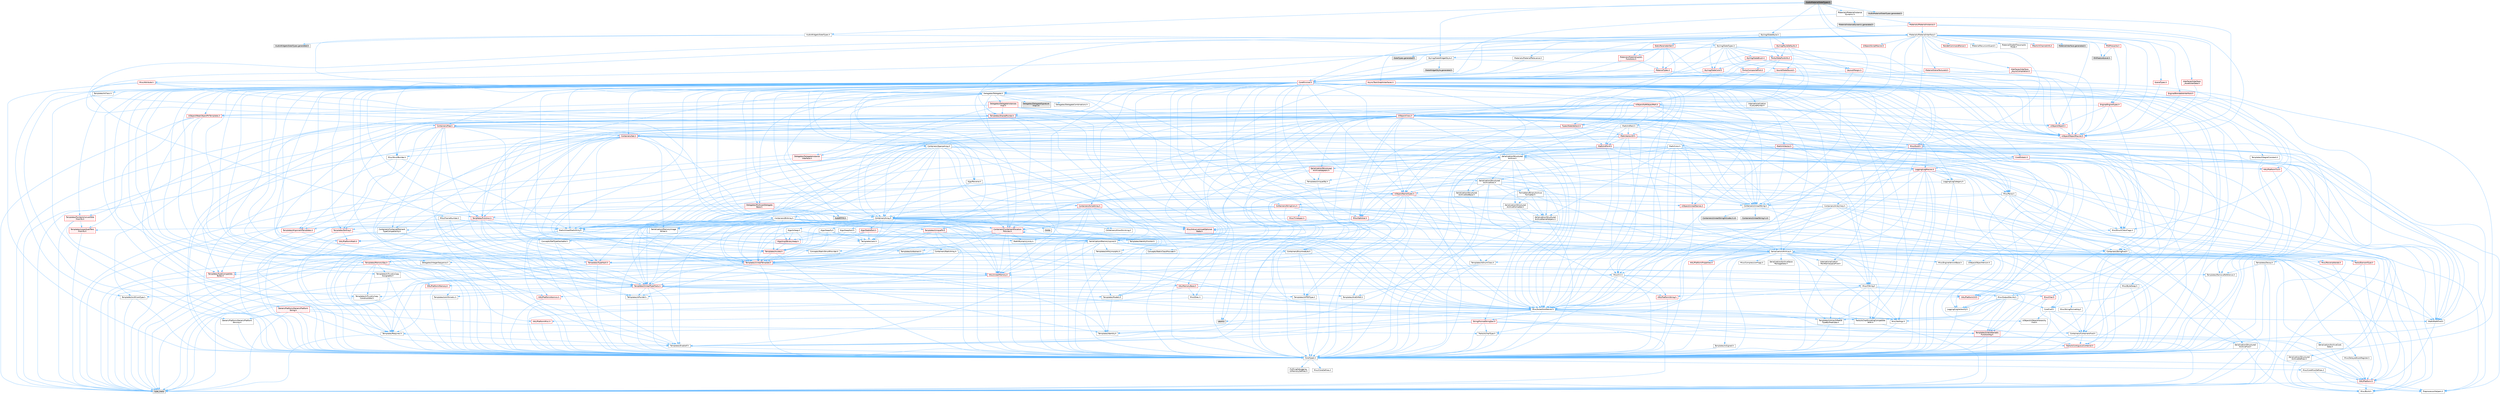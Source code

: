 digraph "AudioMaterialSlateTypes.h"
{
 // INTERACTIVE_SVG=YES
 // LATEX_PDF_SIZE
  bgcolor="transparent";
  edge [fontname=Helvetica,fontsize=10,labelfontname=Helvetica,labelfontsize=10];
  node [fontname=Helvetica,fontsize=10,shape=box,height=0.2,width=0.4];
  Node1 [id="Node000001",label="AudioMaterialSlateTypes.h",height=0.2,width=0.4,color="gray40", fillcolor="grey60", style="filled", fontcolor="black",tooltip=" "];
  Node1 -> Node2 [id="edge1_Node000001_Node000002",color="steelblue1",style="solid",tooltip=" "];
  Node2 [id="Node000002",label="AudioWidgetsSlateTypes.h",height=0.2,width=0.4,color="grey40", fillcolor="white", style="filled",URL="$d1/d08/AudioWidgetsSlateTypes_8h.html",tooltip=" "];
  Node2 -> Node3 [id="edge2_Node000002_Node000003",color="steelblue1",style="solid",tooltip=" "];
  Node3 [id="Node000003",label="Delegates/Delegate.h",height=0.2,width=0.4,color="grey40", fillcolor="white", style="filled",URL="$d4/d80/Delegate_8h.html",tooltip=" "];
  Node3 -> Node4 [id="edge3_Node000003_Node000004",color="steelblue1",style="solid",tooltip=" "];
  Node4 [id="Node000004",label="CoreTypes.h",height=0.2,width=0.4,color="grey40", fillcolor="white", style="filled",URL="$dc/dec/CoreTypes_8h.html",tooltip=" "];
  Node4 -> Node5 [id="edge4_Node000004_Node000005",color="steelblue1",style="solid",tooltip=" "];
  Node5 [id="Node000005",label="HAL/Platform.h",height=0.2,width=0.4,color="red", fillcolor="#FFF0F0", style="filled",URL="$d9/dd0/Platform_8h.html",tooltip=" "];
  Node5 -> Node6 [id="edge5_Node000005_Node000006",color="steelblue1",style="solid",tooltip=" "];
  Node6 [id="Node000006",label="Misc/Build.h",height=0.2,width=0.4,color="grey40", fillcolor="white", style="filled",URL="$d3/dbb/Build_8h.html",tooltip=" "];
  Node5 -> Node8 [id="edge6_Node000005_Node000008",color="steelblue1",style="solid",tooltip=" "];
  Node8 [id="Node000008",label="type_traits",height=0.2,width=0.4,color="grey60", fillcolor="#E0E0E0", style="filled",tooltip=" "];
  Node5 -> Node9 [id="edge7_Node000005_Node000009",color="steelblue1",style="solid",tooltip=" "];
  Node9 [id="Node000009",label="PreprocessorHelpers.h",height=0.2,width=0.4,color="grey40", fillcolor="white", style="filled",URL="$db/ddb/PreprocessorHelpers_8h.html",tooltip=" "];
  Node4 -> Node15 [id="edge8_Node000004_Node000015",color="steelblue1",style="solid",tooltip=" "];
  Node15 [id="Node000015",label="ProfilingDebugging\l/UMemoryDefines.h",height=0.2,width=0.4,color="grey40", fillcolor="white", style="filled",URL="$d2/da2/UMemoryDefines_8h.html",tooltip=" "];
  Node4 -> Node16 [id="edge9_Node000004_Node000016",color="steelblue1",style="solid",tooltip=" "];
  Node16 [id="Node000016",label="Misc/CoreMiscDefines.h",height=0.2,width=0.4,color="grey40", fillcolor="white", style="filled",URL="$da/d38/CoreMiscDefines_8h.html",tooltip=" "];
  Node16 -> Node5 [id="edge10_Node000016_Node000005",color="steelblue1",style="solid",tooltip=" "];
  Node16 -> Node9 [id="edge11_Node000016_Node000009",color="steelblue1",style="solid",tooltip=" "];
  Node4 -> Node17 [id="edge12_Node000004_Node000017",color="steelblue1",style="solid",tooltip=" "];
  Node17 [id="Node000017",label="Misc/CoreDefines.h",height=0.2,width=0.4,color="grey40", fillcolor="white", style="filled",URL="$d3/dd2/CoreDefines_8h.html",tooltip=" "];
  Node3 -> Node18 [id="edge13_Node000003_Node000018",color="steelblue1",style="solid",tooltip=" "];
  Node18 [id="Node000018",label="Misc/AssertionMacros.h",height=0.2,width=0.4,color="grey40", fillcolor="white", style="filled",URL="$d0/dfa/AssertionMacros_8h.html",tooltip=" "];
  Node18 -> Node4 [id="edge14_Node000018_Node000004",color="steelblue1",style="solid",tooltip=" "];
  Node18 -> Node5 [id="edge15_Node000018_Node000005",color="steelblue1",style="solid",tooltip=" "];
  Node18 -> Node19 [id="edge16_Node000018_Node000019",color="steelblue1",style="solid",tooltip=" "];
  Node19 [id="Node000019",label="HAL/PlatformMisc.h",height=0.2,width=0.4,color="red", fillcolor="#FFF0F0", style="filled",URL="$d0/df5/PlatformMisc_8h.html",tooltip=" "];
  Node19 -> Node4 [id="edge17_Node000019_Node000004",color="steelblue1",style="solid",tooltip=" "];
  Node18 -> Node9 [id="edge18_Node000018_Node000009",color="steelblue1",style="solid",tooltip=" "];
  Node18 -> Node55 [id="edge19_Node000018_Node000055",color="steelblue1",style="solid",tooltip=" "];
  Node55 [id="Node000055",label="Templates/EnableIf.h",height=0.2,width=0.4,color="grey40", fillcolor="white", style="filled",URL="$d7/d60/EnableIf_8h.html",tooltip=" "];
  Node55 -> Node4 [id="edge20_Node000055_Node000004",color="steelblue1",style="solid",tooltip=" "];
  Node18 -> Node56 [id="edge21_Node000018_Node000056",color="steelblue1",style="solid",tooltip=" "];
  Node56 [id="Node000056",label="Templates/IsArrayOrRefOf\lTypeByPredicate.h",height=0.2,width=0.4,color="grey40", fillcolor="white", style="filled",URL="$d6/da1/IsArrayOrRefOfTypeByPredicate_8h.html",tooltip=" "];
  Node56 -> Node4 [id="edge22_Node000056_Node000004",color="steelblue1",style="solid",tooltip=" "];
  Node18 -> Node57 [id="edge23_Node000018_Node000057",color="steelblue1",style="solid",tooltip=" "];
  Node57 [id="Node000057",label="Templates/IsValidVariadic\lFunctionArg.h",height=0.2,width=0.4,color="red", fillcolor="#FFF0F0", style="filled",URL="$d0/dc8/IsValidVariadicFunctionArg_8h.html",tooltip=" "];
  Node57 -> Node4 [id="edge24_Node000057_Node000004",color="steelblue1",style="solid",tooltip=" "];
  Node57 -> Node8 [id="edge25_Node000057_Node000008",color="steelblue1",style="solid",tooltip=" "];
  Node18 -> Node59 [id="edge26_Node000018_Node000059",color="steelblue1",style="solid",tooltip=" "];
  Node59 [id="Node000059",label="Traits/IsCharEncodingCompatible\lWith.h",height=0.2,width=0.4,color="grey40", fillcolor="white", style="filled",URL="$df/dd1/IsCharEncodingCompatibleWith_8h.html",tooltip=" "];
  Node59 -> Node8 [id="edge27_Node000059_Node000008",color="steelblue1",style="solid",tooltip=" "];
  Node59 -> Node60 [id="edge28_Node000059_Node000060",color="steelblue1",style="solid",tooltip=" "];
  Node60 [id="Node000060",label="Traits/IsCharType.h",height=0.2,width=0.4,color="grey40", fillcolor="white", style="filled",URL="$db/d51/IsCharType_8h.html",tooltip=" "];
  Node60 -> Node4 [id="edge29_Node000060_Node000004",color="steelblue1",style="solid",tooltip=" "];
  Node18 -> Node61 [id="edge30_Node000018_Node000061",color="steelblue1",style="solid",tooltip=" "];
  Node61 [id="Node000061",label="Misc/VarArgs.h",height=0.2,width=0.4,color="grey40", fillcolor="white", style="filled",URL="$d5/d6f/VarArgs_8h.html",tooltip=" "];
  Node61 -> Node4 [id="edge31_Node000061_Node000004",color="steelblue1",style="solid",tooltip=" "];
  Node18 -> Node62 [id="edge32_Node000018_Node000062",color="steelblue1",style="solid",tooltip=" "];
  Node62 [id="Node000062",label="String/FormatStringSan.h",height=0.2,width=0.4,color="red", fillcolor="#FFF0F0", style="filled",URL="$d3/d8b/FormatStringSan_8h.html",tooltip=" "];
  Node62 -> Node8 [id="edge33_Node000062_Node000008",color="steelblue1",style="solid",tooltip=" "];
  Node62 -> Node4 [id="edge34_Node000062_Node000004",color="steelblue1",style="solid",tooltip=" "];
  Node62 -> Node63 [id="edge35_Node000062_Node000063",color="steelblue1",style="solid",tooltip=" "];
  Node63 [id="Node000063",label="Templates/Requires.h",height=0.2,width=0.4,color="grey40", fillcolor="white", style="filled",URL="$dc/d96/Requires_8h.html",tooltip=" "];
  Node63 -> Node55 [id="edge36_Node000063_Node000055",color="steelblue1",style="solid",tooltip=" "];
  Node63 -> Node8 [id="edge37_Node000063_Node000008",color="steelblue1",style="solid",tooltip=" "];
  Node62 -> Node64 [id="edge38_Node000062_Node000064",color="steelblue1",style="solid",tooltip=" "];
  Node64 [id="Node000064",label="Templates/Identity.h",height=0.2,width=0.4,color="grey40", fillcolor="white", style="filled",URL="$d0/dd5/Identity_8h.html",tooltip=" "];
  Node62 -> Node57 [id="edge39_Node000062_Node000057",color="steelblue1",style="solid",tooltip=" "];
  Node62 -> Node60 [id="edge40_Node000062_Node000060",color="steelblue1",style="solid",tooltip=" "];
  Node62 -> Node27 [id="edge41_Node000062_Node000027",color="steelblue1",style="solid",tooltip=" "];
  Node27 [id="Node000027",label="Containers/ContainersFwd.h",height=0.2,width=0.4,color="grey40", fillcolor="white", style="filled",URL="$d4/d0a/ContainersFwd_8h.html",tooltip=" "];
  Node27 -> Node5 [id="edge42_Node000027_Node000005",color="steelblue1",style="solid",tooltip=" "];
  Node27 -> Node4 [id="edge43_Node000027_Node000004",color="steelblue1",style="solid",tooltip=" "];
  Node27 -> Node24 [id="edge44_Node000027_Node000024",color="steelblue1",style="solid",tooltip=" "];
  Node24 [id="Node000024",label="Traits/IsContiguousContainer.h",height=0.2,width=0.4,color="red", fillcolor="#FFF0F0", style="filled",URL="$d5/d3c/IsContiguousContainer_8h.html",tooltip=" "];
  Node24 -> Node4 [id="edge45_Node000024_Node000004",color="steelblue1",style="solid",tooltip=" "];
  Node18 -> Node68 [id="edge46_Node000018_Node000068",color="steelblue1",style="solid",tooltip=" "];
  Node68 [id="Node000068",label="atomic",height=0.2,width=0.4,color="grey60", fillcolor="#E0E0E0", style="filled",tooltip=" "];
  Node3 -> Node69 [id="edge47_Node000003_Node000069",color="steelblue1",style="solid",tooltip=" "];
  Node69 [id="Node000069",label="UObject/NameTypes.h",height=0.2,width=0.4,color="red", fillcolor="#FFF0F0", style="filled",URL="$d6/d35/NameTypes_8h.html",tooltip=" "];
  Node69 -> Node4 [id="edge48_Node000069_Node000004",color="steelblue1",style="solid",tooltip=" "];
  Node69 -> Node18 [id="edge49_Node000069_Node000018",color="steelblue1",style="solid",tooltip=" "];
  Node69 -> Node70 [id="edge50_Node000069_Node000070",color="steelblue1",style="solid",tooltip=" "];
  Node70 [id="Node000070",label="HAL/UnrealMemory.h",height=0.2,width=0.4,color="red", fillcolor="#FFF0F0", style="filled",URL="$d9/d96/UnrealMemory_8h.html",tooltip=" "];
  Node70 -> Node4 [id="edge51_Node000070_Node000004",color="steelblue1",style="solid",tooltip=" "];
  Node70 -> Node74 [id="edge52_Node000070_Node000074",color="steelblue1",style="solid",tooltip=" "];
  Node74 [id="Node000074",label="HAL/MemoryBase.h",height=0.2,width=0.4,color="red", fillcolor="#FFF0F0", style="filled",URL="$d6/d9f/MemoryBase_8h.html",tooltip=" "];
  Node74 -> Node4 [id="edge53_Node000074_Node000004",color="steelblue1",style="solid",tooltip=" "];
  Node74 -> Node48 [id="edge54_Node000074_Node000048",color="steelblue1",style="solid",tooltip=" "];
  Node48 [id="Node000048",label="HAL/PlatformAtomics.h",height=0.2,width=0.4,color="red", fillcolor="#FFF0F0", style="filled",URL="$d3/d36/PlatformAtomics_8h.html",tooltip=" "];
  Node48 -> Node4 [id="edge55_Node000048_Node000004",color="steelblue1",style="solid",tooltip=" "];
  Node74 -> Node31 [id="edge56_Node000074_Node000031",color="steelblue1",style="solid",tooltip=" "];
  Node31 [id="Node000031",label="HAL/PlatformCrt.h",height=0.2,width=0.4,color="red", fillcolor="#FFF0F0", style="filled",URL="$d8/d75/PlatformCrt_8h.html",tooltip=" "];
  Node74 -> Node75 [id="edge57_Node000074_Node000075",color="steelblue1",style="solid",tooltip=" "];
  Node75 [id="Node000075",label="Misc/Exec.h",height=0.2,width=0.4,color="grey40", fillcolor="white", style="filled",URL="$de/ddb/Exec_8h.html",tooltip=" "];
  Node75 -> Node4 [id="edge58_Node000075_Node000004",color="steelblue1",style="solid",tooltip=" "];
  Node75 -> Node18 [id="edge59_Node000075_Node000018",color="steelblue1",style="solid",tooltip=" "];
  Node74 -> Node76 [id="edge60_Node000074_Node000076",color="steelblue1",style="solid",tooltip=" "];
  Node76 [id="Node000076",label="Misc/OutputDevice.h",height=0.2,width=0.4,color="grey40", fillcolor="white", style="filled",URL="$d7/d32/OutputDevice_8h.html",tooltip=" "];
  Node76 -> Node26 [id="edge61_Node000076_Node000026",color="steelblue1",style="solid",tooltip=" "];
  Node26 [id="Node000026",label="CoreFwd.h",height=0.2,width=0.4,color="grey40", fillcolor="white", style="filled",URL="$d1/d1e/CoreFwd_8h.html",tooltip=" "];
  Node26 -> Node4 [id="edge62_Node000026_Node000004",color="steelblue1",style="solid",tooltip=" "];
  Node26 -> Node27 [id="edge63_Node000026_Node000027",color="steelblue1",style="solid",tooltip=" "];
  Node26 -> Node28 [id="edge64_Node000026_Node000028",color="steelblue1",style="solid",tooltip=" "];
  Node28 [id="Node000028",label="Math/MathFwd.h",height=0.2,width=0.4,color="grey40", fillcolor="white", style="filled",URL="$d2/d10/MathFwd_8h.html",tooltip=" "];
  Node28 -> Node5 [id="edge65_Node000028_Node000005",color="steelblue1",style="solid",tooltip=" "];
  Node26 -> Node29 [id="edge66_Node000026_Node000029",color="steelblue1",style="solid",tooltip=" "];
  Node29 [id="Node000029",label="UObject/UObjectHierarchy\lFwd.h",height=0.2,width=0.4,color="grey40", fillcolor="white", style="filled",URL="$d3/d13/UObjectHierarchyFwd_8h.html",tooltip=" "];
  Node76 -> Node4 [id="edge67_Node000076_Node000004",color="steelblue1",style="solid",tooltip=" "];
  Node76 -> Node77 [id="edge68_Node000076_Node000077",color="steelblue1",style="solid",tooltip=" "];
  Node77 [id="Node000077",label="Logging/LogVerbosity.h",height=0.2,width=0.4,color="grey40", fillcolor="white", style="filled",URL="$d2/d8f/LogVerbosity_8h.html",tooltip=" "];
  Node77 -> Node4 [id="edge69_Node000077_Node000004",color="steelblue1",style="solid",tooltip=" "];
  Node76 -> Node61 [id="edge70_Node000076_Node000061",color="steelblue1",style="solid",tooltip=" "];
  Node76 -> Node56 [id="edge71_Node000076_Node000056",color="steelblue1",style="solid",tooltip=" "];
  Node76 -> Node57 [id="edge72_Node000076_Node000057",color="steelblue1",style="solid",tooltip=" "];
  Node76 -> Node59 [id="edge73_Node000076_Node000059",color="steelblue1",style="solid",tooltip=" "];
  Node70 -> Node87 [id="edge74_Node000070_Node000087",color="steelblue1",style="solid",tooltip=" "];
  Node87 [id="Node000087",label="HAL/PlatformMemory.h",height=0.2,width=0.4,color="red", fillcolor="#FFF0F0", style="filled",URL="$de/d68/PlatformMemory_8h.html",tooltip=" "];
  Node87 -> Node4 [id="edge75_Node000087_Node000004",color="steelblue1",style="solid",tooltip=" "];
  Node70 -> Node90 [id="edge76_Node000070_Node000090",color="steelblue1",style="solid",tooltip=" "];
  Node90 [id="Node000090",label="Templates/IsPointer.h",height=0.2,width=0.4,color="grey40", fillcolor="white", style="filled",URL="$d7/d05/IsPointer_8h.html",tooltip=" "];
  Node90 -> Node4 [id="edge77_Node000090_Node000004",color="steelblue1",style="solid",tooltip=" "];
  Node69 -> Node91 [id="edge78_Node000069_Node000091",color="steelblue1",style="solid",tooltip=" "];
  Node91 [id="Node000091",label="Templates/UnrealTypeTraits.h",height=0.2,width=0.4,color="red", fillcolor="#FFF0F0", style="filled",URL="$d2/d2d/UnrealTypeTraits_8h.html",tooltip=" "];
  Node91 -> Node4 [id="edge79_Node000091_Node000004",color="steelblue1",style="solid",tooltip=" "];
  Node91 -> Node90 [id="edge80_Node000091_Node000090",color="steelblue1",style="solid",tooltip=" "];
  Node91 -> Node18 [id="edge81_Node000091_Node000018",color="steelblue1",style="solid",tooltip=" "];
  Node91 -> Node83 [id="edge82_Node000091_Node000083",color="steelblue1",style="solid",tooltip=" "];
  Node83 [id="Node000083",label="Templates/AndOrNot.h",height=0.2,width=0.4,color="grey40", fillcolor="white", style="filled",URL="$db/d0a/AndOrNot_8h.html",tooltip=" "];
  Node83 -> Node4 [id="edge83_Node000083_Node000004",color="steelblue1",style="solid",tooltip=" "];
  Node91 -> Node55 [id="edge84_Node000091_Node000055",color="steelblue1",style="solid",tooltip=" "];
  Node91 -> Node92 [id="edge85_Node000091_Node000092",color="steelblue1",style="solid",tooltip=" "];
  Node92 [id="Node000092",label="Templates/IsArithmetic.h",height=0.2,width=0.4,color="grey40", fillcolor="white", style="filled",URL="$d2/d5d/IsArithmetic_8h.html",tooltip=" "];
  Node92 -> Node4 [id="edge86_Node000092_Node000004",color="steelblue1",style="solid",tooltip=" "];
  Node91 -> Node93 [id="edge87_Node000091_Node000093",color="steelblue1",style="solid",tooltip=" "];
  Node93 [id="Node000093",label="Templates/Models.h",height=0.2,width=0.4,color="grey40", fillcolor="white", style="filled",URL="$d3/d0c/Models_8h.html",tooltip=" "];
  Node93 -> Node64 [id="edge88_Node000093_Node000064",color="steelblue1",style="solid",tooltip=" "];
  Node91 -> Node94 [id="edge89_Node000091_Node000094",color="steelblue1",style="solid",tooltip=" "];
  Node94 [id="Node000094",label="Templates/IsPODType.h",height=0.2,width=0.4,color="grey40", fillcolor="white", style="filled",URL="$d7/db1/IsPODType_8h.html",tooltip=" "];
  Node94 -> Node4 [id="edge90_Node000094_Node000004",color="steelblue1",style="solid",tooltip=" "];
  Node91 -> Node95 [id="edge91_Node000091_Node000095",color="steelblue1",style="solid",tooltip=" "];
  Node95 [id="Node000095",label="Templates/IsUECoreType.h",height=0.2,width=0.4,color="grey40", fillcolor="white", style="filled",URL="$d1/db8/IsUECoreType_8h.html",tooltip=" "];
  Node95 -> Node4 [id="edge92_Node000095_Node000004",color="steelblue1",style="solid",tooltip=" "];
  Node95 -> Node8 [id="edge93_Node000095_Node000008",color="steelblue1",style="solid",tooltip=" "];
  Node91 -> Node84 [id="edge94_Node000091_Node000084",color="steelblue1",style="solid",tooltip=" "];
  Node84 [id="Node000084",label="Templates/IsTriviallyCopy\lConstructible.h",height=0.2,width=0.4,color="grey40", fillcolor="white", style="filled",URL="$d3/d78/IsTriviallyCopyConstructible_8h.html",tooltip=" "];
  Node84 -> Node4 [id="edge95_Node000084_Node000004",color="steelblue1",style="solid",tooltip=" "];
  Node84 -> Node8 [id="edge96_Node000084_Node000008",color="steelblue1",style="solid",tooltip=" "];
  Node69 -> Node96 [id="edge97_Node000069_Node000096",color="steelblue1",style="solid",tooltip=" "];
  Node96 [id="Node000096",label="Templates/UnrealTemplate.h",height=0.2,width=0.4,color="red", fillcolor="#FFF0F0", style="filled",URL="$d4/d24/UnrealTemplate_8h.html",tooltip=" "];
  Node96 -> Node4 [id="edge98_Node000096_Node000004",color="steelblue1",style="solid",tooltip=" "];
  Node96 -> Node90 [id="edge99_Node000096_Node000090",color="steelblue1",style="solid",tooltip=" "];
  Node96 -> Node70 [id="edge100_Node000096_Node000070",color="steelblue1",style="solid",tooltip=" "];
  Node96 -> Node91 [id="edge101_Node000096_Node000091",color="steelblue1",style="solid",tooltip=" "];
  Node96 -> Node99 [id="edge102_Node000096_Node000099",color="steelblue1",style="solid",tooltip=" "];
  Node99 [id="Node000099",label="Templates/RemoveReference.h",height=0.2,width=0.4,color="grey40", fillcolor="white", style="filled",URL="$da/dbe/RemoveReference_8h.html",tooltip=" "];
  Node99 -> Node4 [id="edge103_Node000099_Node000004",color="steelblue1",style="solid",tooltip=" "];
  Node96 -> Node63 [id="edge104_Node000096_Node000063",color="steelblue1",style="solid",tooltip=" "];
  Node96 -> Node100 [id="edge105_Node000096_Node000100",color="steelblue1",style="solid",tooltip=" "];
  Node100 [id="Node000100",label="Templates/TypeCompatible\lBytes.h",height=0.2,width=0.4,color="red", fillcolor="#FFF0F0", style="filled",URL="$df/d0a/TypeCompatibleBytes_8h.html",tooltip=" "];
  Node100 -> Node4 [id="edge106_Node000100_Node000004",color="steelblue1",style="solid",tooltip=" "];
  Node100 -> Node8 [id="edge107_Node000100_Node000008",color="steelblue1",style="solid",tooltip=" "];
  Node96 -> Node64 [id="edge108_Node000096_Node000064",color="steelblue1",style="solid",tooltip=" "];
  Node96 -> Node24 [id="edge109_Node000096_Node000024",color="steelblue1",style="solid",tooltip=" "];
  Node96 -> Node8 [id="edge110_Node000096_Node000008",color="steelblue1",style="solid",tooltip=" "];
  Node69 -> Node102 [id="edge111_Node000069_Node000102",color="steelblue1",style="solid",tooltip=" "];
  Node102 [id="Node000102",label="Containers/UnrealString.h",height=0.2,width=0.4,color="grey40", fillcolor="white", style="filled",URL="$d5/dba/UnrealString_8h.html",tooltip=" "];
  Node102 -> Node103 [id="edge112_Node000102_Node000103",color="steelblue1",style="solid",tooltip=" "];
  Node103 [id="Node000103",label="Containers/UnrealStringIncludes.h.inl",height=0.2,width=0.4,color="grey60", fillcolor="#E0E0E0", style="filled",tooltip=" "];
  Node102 -> Node104 [id="edge113_Node000102_Node000104",color="steelblue1",style="solid",tooltip=" "];
  Node104 [id="Node000104",label="Containers/UnrealString.h.inl",height=0.2,width=0.4,color="grey60", fillcolor="#E0E0E0", style="filled",tooltip=" "];
  Node102 -> Node105 [id="edge114_Node000102_Node000105",color="steelblue1",style="solid",tooltip=" "];
  Node105 [id="Node000105",label="Misc/StringFormatArg.h",height=0.2,width=0.4,color="grey40", fillcolor="white", style="filled",URL="$d2/d16/StringFormatArg_8h.html",tooltip=" "];
  Node105 -> Node27 [id="edge115_Node000105_Node000027",color="steelblue1",style="solid",tooltip=" "];
  Node69 -> Node109 [id="edge116_Node000069_Node000109",color="steelblue1",style="solid",tooltip=" "];
  Node109 [id="Node000109",label="Containers/StringConv.h",height=0.2,width=0.4,color="red", fillcolor="#FFF0F0", style="filled",URL="$d3/ddf/StringConv_8h.html",tooltip=" "];
  Node109 -> Node4 [id="edge117_Node000109_Node000004",color="steelblue1",style="solid",tooltip=" "];
  Node109 -> Node18 [id="edge118_Node000109_Node000018",color="steelblue1",style="solid",tooltip=" "];
  Node109 -> Node110 [id="edge119_Node000109_Node000110",color="steelblue1",style="solid",tooltip=" "];
  Node110 [id="Node000110",label="Containers/ContainerAllocation\lPolicies.h",height=0.2,width=0.4,color="red", fillcolor="#FFF0F0", style="filled",URL="$d7/dff/ContainerAllocationPolicies_8h.html",tooltip=" "];
  Node110 -> Node4 [id="edge120_Node000110_Node000004",color="steelblue1",style="solid",tooltip=" "];
  Node110 -> Node110 [id="edge121_Node000110_Node000110",color="steelblue1",style="solid",tooltip=" "];
  Node110 -> Node112 [id="edge122_Node000110_Node000112",color="steelblue1",style="solid",tooltip=" "];
  Node112 [id="Node000112",label="HAL/PlatformMath.h",height=0.2,width=0.4,color="red", fillcolor="#FFF0F0", style="filled",URL="$dc/d53/PlatformMath_8h.html",tooltip=" "];
  Node112 -> Node4 [id="edge123_Node000112_Node000004",color="steelblue1",style="solid",tooltip=" "];
  Node110 -> Node70 [id="edge124_Node000110_Node000070",color="steelblue1",style="solid",tooltip=" "];
  Node110 -> Node41 [id="edge125_Node000110_Node000041",color="steelblue1",style="solid",tooltip=" "];
  Node41 [id="Node000041",label="Math/NumericLimits.h",height=0.2,width=0.4,color="grey40", fillcolor="white", style="filled",URL="$df/d1b/NumericLimits_8h.html",tooltip=" "];
  Node41 -> Node4 [id="edge126_Node000041_Node000004",color="steelblue1",style="solid",tooltip=" "];
  Node110 -> Node18 [id="edge127_Node000110_Node000018",color="steelblue1",style="solid",tooltip=" "];
  Node110 -> Node120 [id="edge128_Node000110_Node000120",color="steelblue1",style="solid",tooltip=" "];
  Node120 [id="Node000120",label="Templates/IsPolymorphic.h",height=0.2,width=0.4,color="grey40", fillcolor="white", style="filled",URL="$dc/d20/IsPolymorphic_8h.html",tooltip=" "];
  Node110 -> Node121 [id="edge129_Node000110_Node000121",color="steelblue1",style="solid",tooltip=" "];
  Node121 [id="Node000121",label="Templates/MemoryOps.h",height=0.2,width=0.4,color="red", fillcolor="#FFF0F0", style="filled",URL="$db/dea/MemoryOps_8h.html",tooltip=" "];
  Node121 -> Node4 [id="edge130_Node000121_Node000004",color="steelblue1",style="solid",tooltip=" "];
  Node121 -> Node70 [id="edge131_Node000121_Node000070",color="steelblue1",style="solid",tooltip=" "];
  Node121 -> Node85 [id="edge132_Node000121_Node000085",color="steelblue1",style="solid",tooltip=" "];
  Node85 [id="Node000085",label="Templates/IsTriviallyCopy\lAssignable.h",height=0.2,width=0.4,color="grey40", fillcolor="white", style="filled",URL="$d2/df2/IsTriviallyCopyAssignable_8h.html",tooltip=" "];
  Node85 -> Node4 [id="edge133_Node000085_Node000004",color="steelblue1",style="solid",tooltip=" "];
  Node85 -> Node8 [id="edge134_Node000085_Node000008",color="steelblue1",style="solid",tooltip=" "];
  Node121 -> Node84 [id="edge135_Node000121_Node000084",color="steelblue1",style="solid",tooltip=" "];
  Node121 -> Node63 [id="edge136_Node000121_Node000063",color="steelblue1",style="solid",tooltip=" "];
  Node121 -> Node91 [id="edge137_Node000121_Node000091",color="steelblue1",style="solid",tooltip=" "];
  Node121 -> Node8 [id="edge138_Node000121_Node000008",color="steelblue1",style="solid",tooltip=" "];
  Node110 -> Node100 [id="edge139_Node000110_Node000100",color="steelblue1",style="solid",tooltip=" "];
  Node110 -> Node8 [id="edge140_Node000110_Node000008",color="steelblue1",style="solid",tooltip=" "];
  Node109 -> Node122 [id="edge141_Node000109_Node000122",color="steelblue1",style="solid",tooltip=" "];
  Node122 [id="Node000122",label="Containers/Array.h",height=0.2,width=0.4,color="grey40", fillcolor="white", style="filled",URL="$df/dd0/Array_8h.html",tooltip=" "];
  Node122 -> Node4 [id="edge142_Node000122_Node000004",color="steelblue1",style="solid",tooltip=" "];
  Node122 -> Node18 [id="edge143_Node000122_Node000018",color="steelblue1",style="solid",tooltip=" "];
  Node122 -> Node123 [id="edge144_Node000122_Node000123",color="steelblue1",style="solid",tooltip=" "];
  Node123 [id="Node000123",label="Misc/IntrusiveUnsetOptional\lState.h",height=0.2,width=0.4,color="red", fillcolor="#FFF0F0", style="filled",URL="$d2/d0a/IntrusiveUnsetOptionalState_8h.html",tooltip=" "];
  Node122 -> Node125 [id="edge145_Node000122_Node000125",color="steelblue1",style="solid",tooltip=" "];
  Node125 [id="Node000125",label="Misc/ReverseIterate.h",height=0.2,width=0.4,color="red", fillcolor="#FFF0F0", style="filled",URL="$db/de3/ReverseIterate_8h.html",tooltip=" "];
  Node125 -> Node5 [id="edge146_Node000125_Node000005",color="steelblue1",style="solid",tooltip=" "];
  Node122 -> Node70 [id="edge147_Node000122_Node000070",color="steelblue1",style="solid",tooltip=" "];
  Node122 -> Node91 [id="edge148_Node000122_Node000091",color="steelblue1",style="solid",tooltip=" "];
  Node122 -> Node96 [id="edge149_Node000122_Node000096",color="steelblue1",style="solid",tooltip=" "];
  Node122 -> Node127 [id="edge150_Node000122_Node000127",color="steelblue1",style="solid",tooltip=" "];
  Node127 [id="Node000127",label="Containers/AllowShrinking.h",height=0.2,width=0.4,color="grey40", fillcolor="white", style="filled",URL="$d7/d1a/AllowShrinking_8h.html",tooltip=" "];
  Node127 -> Node4 [id="edge151_Node000127_Node000004",color="steelblue1",style="solid",tooltip=" "];
  Node122 -> Node110 [id="edge152_Node000122_Node000110",color="steelblue1",style="solid",tooltip=" "];
  Node122 -> Node128 [id="edge153_Node000122_Node000128",color="steelblue1",style="solid",tooltip=" "];
  Node128 [id="Node000128",label="Containers/ContainerElement\lTypeCompatibility.h",height=0.2,width=0.4,color="grey40", fillcolor="white", style="filled",URL="$df/ddf/ContainerElementTypeCompatibility_8h.html",tooltip=" "];
  Node128 -> Node4 [id="edge154_Node000128_Node000004",color="steelblue1",style="solid",tooltip=" "];
  Node128 -> Node91 [id="edge155_Node000128_Node000091",color="steelblue1",style="solid",tooltip=" "];
  Node122 -> Node129 [id="edge156_Node000122_Node000129",color="steelblue1",style="solid",tooltip=" "];
  Node129 [id="Node000129",label="Serialization/Archive.h",height=0.2,width=0.4,color="grey40", fillcolor="white", style="filled",URL="$d7/d3b/Archive_8h.html",tooltip=" "];
  Node129 -> Node26 [id="edge157_Node000129_Node000026",color="steelblue1",style="solid",tooltip=" "];
  Node129 -> Node4 [id="edge158_Node000129_Node000004",color="steelblue1",style="solid",tooltip=" "];
  Node129 -> Node130 [id="edge159_Node000129_Node000130",color="steelblue1",style="solid",tooltip=" "];
  Node130 [id="Node000130",label="HAL/PlatformProperties.h",height=0.2,width=0.4,color="red", fillcolor="#FFF0F0", style="filled",URL="$d9/db0/PlatformProperties_8h.html",tooltip=" "];
  Node130 -> Node4 [id="edge160_Node000130_Node000004",color="steelblue1",style="solid",tooltip=" "];
  Node129 -> Node133 [id="edge161_Node000129_Node000133",color="steelblue1",style="solid",tooltip=" "];
  Node133 [id="Node000133",label="Internationalization\l/TextNamespaceFwd.h",height=0.2,width=0.4,color="grey40", fillcolor="white", style="filled",URL="$d8/d97/TextNamespaceFwd_8h.html",tooltip=" "];
  Node133 -> Node4 [id="edge162_Node000133_Node000004",color="steelblue1",style="solid",tooltip=" "];
  Node129 -> Node28 [id="edge163_Node000129_Node000028",color="steelblue1",style="solid",tooltip=" "];
  Node129 -> Node18 [id="edge164_Node000129_Node000018",color="steelblue1",style="solid",tooltip=" "];
  Node129 -> Node6 [id="edge165_Node000129_Node000006",color="steelblue1",style="solid",tooltip=" "];
  Node129 -> Node42 [id="edge166_Node000129_Node000042",color="steelblue1",style="solid",tooltip=" "];
  Node42 [id="Node000042",label="Misc/CompressionFlags.h",height=0.2,width=0.4,color="grey40", fillcolor="white", style="filled",URL="$d9/d76/CompressionFlags_8h.html",tooltip=" "];
  Node129 -> Node134 [id="edge167_Node000129_Node000134",color="steelblue1",style="solid",tooltip=" "];
  Node134 [id="Node000134",label="Misc/EngineVersionBase.h",height=0.2,width=0.4,color="grey40", fillcolor="white", style="filled",URL="$d5/d2b/EngineVersionBase_8h.html",tooltip=" "];
  Node134 -> Node4 [id="edge168_Node000134_Node000004",color="steelblue1",style="solid",tooltip=" "];
  Node129 -> Node61 [id="edge169_Node000129_Node000061",color="steelblue1",style="solid",tooltip=" "];
  Node129 -> Node135 [id="edge170_Node000129_Node000135",color="steelblue1",style="solid",tooltip=" "];
  Node135 [id="Node000135",label="Serialization/ArchiveCook\lData.h",height=0.2,width=0.4,color="grey40", fillcolor="white", style="filled",URL="$dc/db6/ArchiveCookData_8h.html",tooltip=" "];
  Node135 -> Node5 [id="edge171_Node000135_Node000005",color="steelblue1",style="solid",tooltip=" "];
  Node129 -> Node136 [id="edge172_Node000129_Node000136",color="steelblue1",style="solid",tooltip=" "];
  Node136 [id="Node000136",label="Serialization/ArchiveSave\lPackageData.h",height=0.2,width=0.4,color="grey40", fillcolor="white", style="filled",URL="$d1/d37/ArchiveSavePackageData_8h.html",tooltip=" "];
  Node129 -> Node55 [id="edge173_Node000129_Node000055",color="steelblue1",style="solid",tooltip=" "];
  Node129 -> Node56 [id="edge174_Node000129_Node000056",color="steelblue1",style="solid",tooltip=" "];
  Node129 -> Node137 [id="edge175_Node000129_Node000137",color="steelblue1",style="solid",tooltip=" "];
  Node137 [id="Node000137",label="Templates/IsEnumClass.h",height=0.2,width=0.4,color="grey40", fillcolor="white", style="filled",URL="$d7/d15/IsEnumClass_8h.html",tooltip=" "];
  Node137 -> Node4 [id="edge176_Node000137_Node000004",color="steelblue1",style="solid",tooltip=" "];
  Node137 -> Node83 [id="edge177_Node000137_Node000083",color="steelblue1",style="solid",tooltip=" "];
  Node129 -> Node117 [id="edge178_Node000129_Node000117",color="steelblue1",style="solid",tooltip=" "];
  Node117 [id="Node000117",label="Templates/IsSigned.h",height=0.2,width=0.4,color="grey40", fillcolor="white", style="filled",URL="$d8/dd8/IsSigned_8h.html",tooltip=" "];
  Node117 -> Node4 [id="edge179_Node000117_Node000004",color="steelblue1",style="solid",tooltip=" "];
  Node129 -> Node57 [id="edge180_Node000129_Node000057",color="steelblue1",style="solid",tooltip=" "];
  Node129 -> Node96 [id="edge181_Node000129_Node000096",color="steelblue1",style="solid",tooltip=" "];
  Node129 -> Node59 [id="edge182_Node000129_Node000059",color="steelblue1",style="solid",tooltip=" "];
  Node129 -> Node138 [id="edge183_Node000129_Node000138",color="steelblue1",style="solid",tooltip=" "];
  Node138 [id="Node000138",label="UObject/ObjectVersion.h",height=0.2,width=0.4,color="grey40", fillcolor="white", style="filled",URL="$da/d63/ObjectVersion_8h.html",tooltip=" "];
  Node138 -> Node4 [id="edge184_Node000138_Node000004",color="steelblue1",style="solid",tooltip=" "];
  Node122 -> Node139 [id="edge185_Node000122_Node000139",color="steelblue1",style="solid",tooltip=" "];
  Node139 [id="Node000139",label="Serialization/MemoryImage\lWriter.h",height=0.2,width=0.4,color="grey40", fillcolor="white", style="filled",URL="$d0/d08/MemoryImageWriter_8h.html",tooltip=" "];
  Node139 -> Node4 [id="edge186_Node000139_Node000004",color="steelblue1",style="solid",tooltip=" "];
  Node139 -> Node140 [id="edge187_Node000139_Node000140",color="steelblue1",style="solid",tooltip=" "];
  Node140 [id="Node000140",label="Serialization/MemoryLayout.h",height=0.2,width=0.4,color="grey40", fillcolor="white", style="filled",URL="$d7/d66/MemoryLayout_8h.html",tooltip=" "];
  Node140 -> Node141 [id="edge188_Node000140_Node000141",color="steelblue1",style="solid",tooltip=" "];
  Node141 [id="Node000141",label="Concepts/StaticClassProvider.h",height=0.2,width=0.4,color="grey40", fillcolor="white", style="filled",URL="$dd/d83/StaticClassProvider_8h.html",tooltip=" "];
  Node140 -> Node142 [id="edge189_Node000140_Node000142",color="steelblue1",style="solid",tooltip=" "];
  Node142 [id="Node000142",label="Concepts/StaticStructProvider.h",height=0.2,width=0.4,color="grey40", fillcolor="white", style="filled",URL="$d5/d77/StaticStructProvider_8h.html",tooltip=" "];
  Node140 -> Node143 [id="edge190_Node000140_Node000143",color="steelblue1",style="solid",tooltip=" "];
  Node143 [id="Node000143",label="Containers/EnumAsByte.h",height=0.2,width=0.4,color="grey40", fillcolor="white", style="filled",URL="$d6/d9a/EnumAsByte_8h.html",tooltip=" "];
  Node143 -> Node4 [id="edge191_Node000143_Node000004",color="steelblue1",style="solid",tooltip=" "];
  Node143 -> Node94 [id="edge192_Node000143_Node000094",color="steelblue1",style="solid",tooltip=" "];
  Node143 -> Node144 [id="edge193_Node000143_Node000144",color="steelblue1",style="solid",tooltip=" "];
  Node144 [id="Node000144",label="Templates/TypeHash.h",height=0.2,width=0.4,color="red", fillcolor="#FFF0F0", style="filled",URL="$d1/d62/TypeHash_8h.html",tooltip=" "];
  Node144 -> Node4 [id="edge194_Node000144_Node000004",color="steelblue1",style="solid",tooltip=" "];
  Node144 -> Node63 [id="edge195_Node000144_Node000063",color="steelblue1",style="solid",tooltip=" "];
  Node144 -> Node145 [id="edge196_Node000144_Node000145",color="steelblue1",style="solid",tooltip=" "];
  Node145 [id="Node000145",label="Misc/Crc.h",height=0.2,width=0.4,color="grey40", fillcolor="white", style="filled",URL="$d4/dd2/Crc_8h.html",tooltip=" "];
  Node145 -> Node4 [id="edge197_Node000145_Node000004",color="steelblue1",style="solid",tooltip=" "];
  Node145 -> Node72 [id="edge198_Node000145_Node000072",color="steelblue1",style="solid",tooltip=" "];
  Node72 [id="Node000072",label="HAL/PlatformString.h",height=0.2,width=0.4,color="red", fillcolor="#FFF0F0", style="filled",URL="$db/db5/PlatformString_8h.html",tooltip=" "];
  Node72 -> Node4 [id="edge199_Node000072_Node000004",color="steelblue1",style="solid",tooltip=" "];
  Node145 -> Node18 [id="edge200_Node000145_Node000018",color="steelblue1",style="solid",tooltip=" "];
  Node145 -> Node146 [id="edge201_Node000145_Node000146",color="steelblue1",style="solid",tooltip=" "];
  Node146 [id="Node000146",label="Misc/CString.h",height=0.2,width=0.4,color="grey40", fillcolor="white", style="filled",URL="$d2/d49/CString_8h.html",tooltip=" "];
  Node146 -> Node4 [id="edge202_Node000146_Node000004",color="steelblue1",style="solid",tooltip=" "];
  Node146 -> Node31 [id="edge203_Node000146_Node000031",color="steelblue1",style="solid",tooltip=" "];
  Node146 -> Node72 [id="edge204_Node000146_Node000072",color="steelblue1",style="solid",tooltip=" "];
  Node146 -> Node18 [id="edge205_Node000146_Node000018",color="steelblue1",style="solid",tooltip=" "];
  Node146 -> Node147 [id="edge206_Node000146_Node000147",color="steelblue1",style="solid",tooltip=" "];
  Node147 [id="Node000147",label="Misc/Char.h",height=0.2,width=0.4,color="red", fillcolor="#FFF0F0", style="filled",URL="$d0/d58/Char_8h.html",tooltip=" "];
  Node147 -> Node4 [id="edge207_Node000147_Node000004",color="steelblue1",style="solid",tooltip=" "];
  Node147 -> Node8 [id="edge208_Node000147_Node000008",color="steelblue1",style="solid",tooltip=" "];
  Node146 -> Node61 [id="edge209_Node000146_Node000061",color="steelblue1",style="solid",tooltip=" "];
  Node146 -> Node56 [id="edge210_Node000146_Node000056",color="steelblue1",style="solid",tooltip=" "];
  Node146 -> Node57 [id="edge211_Node000146_Node000057",color="steelblue1",style="solid",tooltip=" "];
  Node146 -> Node59 [id="edge212_Node000146_Node000059",color="steelblue1",style="solid",tooltip=" "];
  Node145 -> Node147 [id="edge213_Node000145_Node000147",color="steelblue1",style="solid",tooltip=" "];
  Node145 -> Node91 [id="edge214_Node000145_Node000091",color="steelblue1",style="solid",tooltip=" "];
  Node145 -> Node60 [id="edge215_Node000145_Node000060",color="steelblue1",style="solid",tooltip=" "];
  Node144 -> Node8 [id="edge216_Node000144_Node000008",color="steelblue1",style="solid",tooltip=" "];
  Node140 -> Node21 [id="edge217_Node000140_Node000021",color="steelblue1",style="solid",tooltip=" "];
  Node21 [id="Node000021",label="Containers/StringFwd.h",height=0.2,width=0.4,color="grey40", fillcolor="white", style="filled",URL="$df/d37/StringFwd_8h.html",tooltip=" "];
  Node21 -> Node4 [id="edge218_Node000021_Node000004",color="steelblue1",style="solid",tooltip=" "];
  Node21 -> Node22 [id="edge219_Node000021_Node000022",color="steelblue1",style="solid",tooltip=" "];
  Node22 [id="Node000022",label="Traits/ElementType.h",height=0.2,width=0.4,color="red", fillcolor="#FFF0F0", style="filled",URL="$d5/d4f/ElementType_8h.html",tooltip=" "];
  Node22 -> Node5 [id="edge220_Node000022_Node000005",color="steelblue1",style="solid",tooltip=" "];
  Node22 -> Node8 [id="edge221_Node000022_Node000008",color="steelblue1",style="solid",tooltip=" "];
  Node21 -> Node24 [id="edge222_Node000021_Node000024",color="steelblue1",style="solid",tooltip=" "];
  Node140 -> Node70 [id="edge223_Node000140_Node000070",color="steelblue1",style="solid",tooltip=" "];
  Node140 -> Node151 [id="edge224_Node000140_Node000151",color="steelblue1",style="solid",tooltip=" "];
  Node151 [id="Node000151",label="Misc/DelayedAutoRegister.h",height=0.2,width=0.4,color="grey40", fillcolor="white", style="filled",URL="$d1/dda/DelayedAutoRegister_8h.html",tooltip=" "];
  Node151 -> Node5 [id="edge225_Node000151_Node000005",color="steelblue1",style="solid",tooltip=" "];
  Node140 -> Node55 [id="edge226_Node000140_Node000055",color="steelblue1",style="solid",tooltip=" "];
  Node140 -> Node152 [id="edge227_Node000140_Node000152",color="steelblue1",style="solid",tooltip=" "];
  Node152 [id="Node000152",label="Templates/IsAbstract.h",height=0.2,width=0.4,color="grey40", fillcolor="white", style="filled",URL="$d8/db7/IsAbstract_8h.html",tooltip=" "];
  Node140 -> Node120 [id="edge228_Node000140_Node000120",color="steelblue1",style="solid",tooltip=" "];
  Node140 -> Node93 [id="edge229_Node000140_Node000093",color="steelblue1",style="solid",tooltip=" "];
  Node140 -> Node96 [id="edge230_Node000140_Node000096",color="steelblue1",style="solid",tooltip=" "];
  Node122 -> Node153 [id="edge231_Node000122_Node000153",color="steelblue1",style="solid",tooltip=" "];
  Node153 [id="Node000153",label="Algo/Heapify.h",height=0.2,width=0.4,color="grey40", fillcolor="white", style="filled",URL="$d0/d2a/Heapify_8h.html",tooltip=" "];
  Node153 -> Node154 [id="edge232_Node000153_Node000154",color="steelblue1",style="solid",tooltip=" "];
  Node154 [id="Node000154",label="Algo/Impl/BinaryHeap.h",height=0.2,width=0.4,color="red", fillcolor="#FFF0F0", style="filled",URL="$d7/da3/Algo_2Impl_2BinaryHeap_8h.html",tooltip=" "];
  Node154 -> Node155 [id="edge233_Node000154_Node000155",color="steelblue1",style="solid",tooltip=" "];
  Node155 [id="Node000155",label="Templates/Invoke.h",height=0.2,width=0.4,color="red", fillcolor="#FFF0F0", style="filled",URL="$d7/deb/Invoke_8h.html",tooltip=" "];
  Node155 -> Node4 [id="edge234_Node000155_Node000004",color="steelblue1",style="solid",tooltip=" "];
  Node155 -> Node96 [id="edge235_Node000155_Node000096",color="steelblue1",style="solid",tooltip=" "];
  Node155 -> Node8 [id="edge236_Node000155_Node000008",color="steelblue1",style="solid",tooltip=" "];
  Node154 -> Node8 [id="edge237_Node000154_Node000008",color="steelblue1",style="solid",tooltip=" "];
  Node153 -> Node159 [id="edge238_Node000153_Node000159",color="steelblue1",style="solid",tooltip=" "];
  Node159 [id="Node000159",label="Templates/IdentityFunctor.h",height=0.2,width=0.4,color="grey40", fillcolor="white", style="filled",URL="$d7/d2e/IdentityFunctor_8h.html",tooltip=" "];
  Node159 -> Node5 [id="edge239_Node000159_Node000005",color="steelblue1",style="solid",tooltip=" "];
  Node153 -> Node155 [id="edge240_Node000153_Node000155",color="steelblue1",style="solid",tooltip=" "];
  Node153 -> Node160 [id="edge241_Node000153_Node000160",color="steelblue1",style="solid",tooltip=" "];
  Node160 [id="Node000160",label="Templates/Less.h",height=0.2,width=0.4,color="grey40", fillcolor="white", style="filled",URL="$de/dc8/Less_8h.html",tooltip=" "];
  Node160 -> Node4 [id="edge242_Node000160_Node000004",color="steelblue1",style="solid",tooltip=" "];
  Node160 -> Node96 [id="edge243_Node000160_Node000096",color="steelblue1",style="solid",tooltip=" "];
  Node153 -> Node96 [id="edge244_Node000153_Node000096",color="steelblue1",style="solid",tooltip=" "];
  Node122 -> Node161 [id="edge245_Node000122_Node000161",color="steelblue1",style="solid",tooltip=" "];
  Node161 [id="Node000161",label="Algo/HeapSort.h",height=0.2,width=0.4,color="grey40", fillcolor="white", style="filled",URL="$d3/d92/HeapSort_8h.html",tooltip=" "];
  Node161 -> Node154 [id="edge246_Node000161_Node000154",color="steelblue1",style="solid",tooltip=" "];
  Node161 -> Node159 [id="edge247_Node000161_Node000159",color="steelblue1",style="solid",tooltip=" "];
  Node161 -> Node160 [id="edge248_Node000161_Node000160",color="steelblue1",style="solid",tooltip=" "];
  Node161 -> Node96 [id="edge249_Node000161_Node000096",color="steelblue1",style="solid",tooltip=" "];
  Node122 -> Node162 [id="edge250_Node000122_Node000162",color="steelblue1",style="solid",tooltip=" "];
  Node162 [id="Node000162",label="Algo/IsHeap.h",height=0.2,width=0.4,color="grey40", fillcolor="white", style="filled",URL="$de/d32/IsHeap_8h.html",tooltip=" "];
  Node162 -> Node154 [id="edge251_Node000162_Node000154",color="steelblue1",style="solid",tooltip=" "];
  Node162 -> Node159 [id="edge252_Node000162_Node000159",color="steelblue1",style="solid",tooltip=" "];
  Node162 -> Node155 [id="edge253_Node000162_Node000155",color="steelblue1",style="solid",tooltip=" "];
  Node162 -> Node160 [id="edge254_Node000162_Node000160",color="steelblue1",style="solid",tooltip=" "];
  Node162 -> Node96 [id="edge255_Node000162_Node000096",color="steelblue1",style="solid",tooltip=" "];
  Node122 -> Node154 [id="edge256_Node000122_Node000154",color="steelblue1",style="solid",tooltip=" "];
  Node122 -> Node163 [id="edge257_Node000122_Node000163",color="steelblue1",style="solid",tooltip=" "];
  Node163 [id="Node000163",label="Algo/StableSort.h",height=0.2,width=0.4,color="red", fillcolor="#FFF0F0", style="filled",URL="$d7/d3c/StableSort_8h.html",tooltip=" "];
  Node163 -> Node159 [id="edge258_Node000163_Node000159",color="steelblue1",style="solid",tooltip=" "];
  Node163 -> Node155 [id="edge259_Node000163_Node000155",color="steelblue1",style="solid",tooltip=" "];
  Node163 -> Node160 [id="edge260_Node000163_Node000160",color="steelblue1",style="solid",tooltip=" "];
  Node163 -> Node96 [id="edge261_Node000163_Node000096",color="steelblue1",style="solid",tooltip=" "];
  Node122 -> Node166 [id="edge262_Node000122_Node000166",color="steelblue1",style="solid",tooltip=" "];
  Node166 [id="Node000166",label="Concepts/GetTypeHashable.h",height=0.2,width=0.4,color="grey40", fillcolor="white", style="filled",URL="$d3/da2/GetTypeHashable_8h.html",tooltip=" "];
  Node166 -> Node4 [id="edge263_Node000166_Node000004",color="steelblue1",style="solid",tooltip=" "];
  Node166 -> Node144 [id="edge264_Node000166_Node000144",color="steelblue1",style="solid",tooltip=" "];
  Node122 -> Node159 [id="edge265_Node000122_Node000159",color="steelblue1",style="solid",tooltip=" "];
  Node122 -> Node155 [id="edge266_Node000122_Node000155",color="steelblue1",style="solid",tooltip=" "];
  Node122 -> Node160 [id="edge267_Node000122_Node000160",color="steelblue1",style="solid",tooltip=" "];
  Node122 -> Node167 [id="edge268_Node000122_Node000167",color="steelblue1",style="solid",tooltip=" "];
  Node167 [id="Node000167",label="Templates/LosesQualifiers\lFromTo.h",height=0.2,width=0.4,color="red", fillcolor="#FFF0F0", style="filled",URL="$d2/db3/LosesQualifiersFromTo_8h.html",tooltip=" "];
  Node167 -> Node8 [id="edge269_Node000167_Node000008",color="steelblue1",style="solid",tooltip=" "];
  Node122 -> Node63 [id="edge270_Node000122_Node000063",color="steelblue1",style="solid",tooltip=" "];
  Node122 -> Node168 [id="edge271_Node000122_Node000168",color="steelblue1",style="solid",tooltip=" "];
  Node168 [id="Node000168",label="Templates/Sorting.h",height=0.2,width=0.4,color="red", fillcolor="#FFF0F0", style="filled",URL="$d3/d9e/Sorting_8h.html",tooltip=" "];
  Node168 -> Node4 [id="edge272_Node000168_Node000004",color="steelblue1",style="solid",tooltip=" "];
  Node168 -> Node112 [id="edge273_Node000168_Node000112",color="steelblue1",style="solid",tooltip=" "];
  Node168 -> Node160 [id="edge274_Node000168_Node000160",color="steelblue1",style="solid",tooltip=" "];
  Node122 -> Node172 [id="edge275_Node000122_Node000172",color="steelblue1",style="solid",tooltip=" "];
  Node172 [id="Node000172",label="Templates/AlignmentTemplates.h",height=0.2,width=0.4,color="red", fillcolor="#FFF0F0", style="filled",URL="$dd/d32/AlignmentTemplates_8h.html",tooltip=" "];
  Node172 -> Node4 [id="edge276_Node000172_Node000004",color="steelblue1",style="solid",tooltip=" "];
  Node172 -> Node90 [id="edge277_Node000172_Node000090",color="steelblue1",style="solid",tooltip=" "];
  Node122 -> Node22 [id="edge278_Node000122_Node000022",color="steelblue1",style="solid",tooltip=" "];
  Node122 -> Node118 [id="edge279_Node000122_Node000118",color="steelblue1",style="solid",tooltip=" "];
  Node118 [id="Node000118",label="limits",height=0.2,width=0.4,color="grey60", fillcolor="#E0E0E0", style="filled",tooltip=" "];
  Node122 -> Node8 [id="edge280_Node000122_Node000008",color="steelblue1",style="solid",tooltip=" "];
  Node109 -> Node146 [id="edge281_Node000109_Node000146",color="steelblue1",style="solid",tooltip=" "];
  Node109 -> Node96 [id="edge282_Node000109_Node000096",color="steelblue1",style="solid",tooltip=" "];
  Node109 -> Node91 [id="edge283_Node000109_Node000091",color="steelblue1",style="solid",tooltip=" "];
  Node109 -> Node22 [id="edge284_Node000109_Node000022",color="steelblue1",style="solid",tooltip=" "];
  Node109 -> Node59 [id="edge285_Node000109_Node000059",color="steelblue1",style="solid",tooltip=" "];
  Node109 -> Node24 [id="edge286_Node000109_Node000024",color="steelblue1",style="solid",tooltip=" "];
  Node109 -> Node8 [id="edge287_Node000109_Node000008",color="steelblue1",style="solid",tooltip=" "];
  Node69 -> Node21 [id="edge288_Node000069_Node000021",color="steelblue1",style="solid",tooltip=" "];
  Node69 -> Node174 [id="edge289_Node000069_Node000174",color="steelblue1",style="solid",tooltip=" "];
  Node174 [id="Node000174",label="UObject/UnrealNames.h",height=0.2,width=0.4,color="red", fillcolor="#FFF0F0", style="filled",URL="$d8/db1/UnrealNames_8h.html",tooltip=" "];
  Node174 -> Node4 [id="edge290_Node000174_Node000004",color="steelblue1",style="solid",tooltip=" "];
  Node69 -> Node140 [id="edge291_Node000069_Node000140",color="steelblue1",style="solid",tooltip=" "];
  Node69 -> Node123 [id="edge292_Node000069_Node000123",color="steelblue1",style="solid",tooltip=" "];
  Node3 -> Node182 [id="edge293_Node000003_Node000182",color="steelblue1",style="solid",tooltip=" "];
  Node182 [id="Node000182",label="Templates/SharedPointer.h",height=0.2,width=0.4,color="red", fillcolor="#FFF0F0", style="filled",URL="$d2/d17/SharedPointer_8h.html",tooltip=" "];
  Node182 -> Node4 [id="edge294_Node000182_Node000004",color="steelblue1",style="solid",tooltip=" "];
  Node182 -> Node123 [id="edge295_Node000182_Node000123",color="steelblue1",style="solid",tooltip=" "];
  Node182 -> Node183 [id="edge296_Node000182_Node000183",color="steelblue1",style="solid",tooltip=" "];
  Node183 [id="Node000183",label="Templates/PointerIsConvertible\lFromTo.h",height=0.2,width=0.4,color="red", fillcolor="#FFF0F0", style="filled",URL="$d6/d65/PointerIsConvertibleFromTo_8h.html",tooltip=" "];
  Node183 -> Node4 [id="edge297_Node000183_Node000004",color="steelblue1",style="solid",tooltip=" "];
  Node183 -> Node167 [id="edge298_Node000183_Node000167",color="steelblue1",style="solid",tooltip=" "];
  Node183 -> Node8 [id="edge299_Node000183_Node000008",color="steelblue1",style="solid",tooltip=" "];
  Node182 -> Node18 [id="edge300_Node000182_Node000018",color="steelblue1",style="solid",tooltip=" "];
  Node182 -> Node70 [id="edge301_Node000182_Node000070",color="steelblue1",style="solid",tooltip=" "];
  Node182 -> Node122 [id="edge302_Node000182_Node000122",color="steelblue1",style="solid",tooltip=" "];
  Node182 -> Node184 [id="edge303_Node000182_Node000184",color="steelblue1",style="solid",tooltip=" "];
  Node184 [id="Node000184",label="Containers/Map.h",height=0.2,width=0.4,color="red", fillcolor="#FFF0F0", style="filled",URL="$df/d79/Map_8h.html",tooltip=" "];
  Node184 -> Node4 [id="edge304_Node000184_Node000004",color="steelblue1",style="solid",tooltip=" "];
  Node184 -> Node185 [id="edge305_Node000184_Node000185",color="steelblue1",style="solid",tooltip=" "];
  Node185 [id="Node000185",label="Algo/Reverse.h",height=0.2,width=0.4,color="grey40", fillcolor="white", style="filled",URL="$d5/d93/Reverse_8h.html",tooltip=" "];
  Node185 -> Node4 [id="edge306_Node000185_Node000004",color="steelblue1",style="solid",tooltip=" "];
  Node185 -> Node96 [id="edge307_Node000185_Node000096",color="steelblue1",style="solid",tooltip=" "];
  Node184 -> Node128 [id="edge308_Node000184_Node000128",color="steelblue1",style="solid",tooltip=" "];
  Node184 -> Node186 [id="edge309_Node000184_Node000186",color="steelblue1",style="solid",tooltip=" "];
  Node186 [id="Node000186",label="Containers/Set.h",height=0.2,width=0.4,color="red", fillcolor="#FFF0F0", style="filled",URL="$d4/d45/Set_8h.html",tooltip=" "];
  Node186 -> Node110 [id="edge310_Node000186_Node000110",color="steelblue1",style="solid",tooltip=" "];
  Node186 -> Node128 [id="edge311_Node000186_Node000128",color="steelblue1",style="solid",tooltip=" "];
  Node186 -> Node188 [id="edge312_Node000186_Node000188",color="steelblue1",style="solid",tooltip=" "];
  Node188 [id="Node000188",label="Containers/SparseArray.h",height=0.2,width=0.4,color="grey40", fillcolor="white", style="filled",URL="$d5/dbf/SparseArray_8h.html",tooltip=" "];
  Node188 -> Node4 [id="edge313_Node000188_Node000004",color="steelblue1",style="solid",tooltip=" "];
  Node188 -> Node18 [id="edge314_Node000188_Node000018",color="steelblue1",style="solid",tooltip=" "];
  Node188 -> Node70 [id="edge315_Node000188_Node000070",color="steelblue1",style="solid",tooltip=" "];
  Node188 -> Node91 [id="edge316_Node000188_Node000091",color="steelblue1",style="solid",tooltip=" "];
  Node188 -> Node96 [id="edge317_Node000188_Node000096",color="steelblue1",style="solid",tooltip=" "];
  Node188 -> Node110 [id="edge318_Node000188_Node000110",color="steelblue1",style="solid",tooltip=" "];
  Node188 -> Node160 [id="edge319_Node000188_Node000160",color="steelblue1",style="solid",tooltip=" "];
  Node188 -> Node122 [id="edge320_Node000188_Node000122",color="steelblue1",style="solid",tooltip=" "];
  Node188 -> Node171 [id="edge321_Node000188_Node000171",color="steelblue1",style="solid",tooltip=" "];
  Node171 [id="Node000171",label="Math/UnrealMathUtility.h",height=0.2,width=0.4,color="grey40", fillcolor="white", style="filled",URL="$db/db8/UnrealMathUtility_8h.html",tooltip=" "];
  Node171 -> Node4 [id="edge322_Node000171_Node000004",color="steelblue1",style="solid",tooltip=" "];
  Node171 -> Node18 [id="edge323_Node000171_Node000018",color="steelblue1",style="solid",tooltip=" "];
  Node171 -> Node112 [id="edge324_Node000171_Node000112",color="steelblue1",style="solid",tooltip=" "];
  Node171 -> Node28 [id="edge325_Node000171_Node000028",color="steelblue1",style="solid",tooltip=" "];
  Node171 -> Node64 [id="edge326_Node000171_Node000064",color="steelblue1",style="solid",tooltip=" "];
  Node171 -> Node63 [id="edge327_Node000171_Node000063",color="steelblue1",style="solid",tooltip=" "];
  Node188 -> Node189 [id="edge328_Node000188_Node000189",color="steelblue1",style="solid",tooltip=" "];
  Node189 [id="Node000189",label="Containers/ScriptArray.h",height=0.2,width=0.4,color="red", fillcolor="#FFF0F0", style="filled",URL="$dc/daf/ScriptArray_8h.html",tooltip=" "];
  Node189 -> Node4 [id="edge329_Node000189_Node000004",color="steelblue1",style="solid",tooltip=" "];
  Node189 -> Node18 [id="edge330_Node000189_Node000018",color="steelblue1",style="solid",tooltip=" "];
  Node189 -> Node70 [id="edge331_Node000189_Node000070",color="steelblue1",style="solid",tooltip=" "];
  Node189 -> Node127 [id="edge332_Node000189_Node000127",color="steelblue1",style="solid",tooltip=" "];
  Node189 -> Node110 [id="edge333_Node000189_Node000110",color="steelblue1",style="solid",tooltip=" "];
  Node189 -> Node122 [id="edge334_Node000189_Node000122",color="steelblue1",style="solid",tooltip=" "];
  Node188 -> Node190 [id="edge335_Node000188_Node000190",color="steelblue1",style="solid",tooltip=" "];
  Node190 [id="Node000190",label="Containers/BitArray.h",height=0.2,width=0.4,color="grey40", fillcolor="white", style="filled",URL="$d1/de4/BitArray_8h.html",tooltip=" "];
  Node190 -> Node110 [id="edge336_Node000190_Node000110",color="steelblue1",style="solid",tooltip=" "];
  Node190 -> Node4 [id="edge337_Node000190_Node000004",color="steelblue1",style="solid",tooltip=" "];
  Node190 -> Node48 [id="edge338_Node000190_Node000048",color="steelblue1",style="solid",tooltip=" "];
  Node190 -> Node70 [id="edge339_Node000190_Node000070",color="steelblue1",style="solid",tooltip=" "];
  Node190 -> Node171 [id="edge340_Node000190_Node000171",color="steelblue1",style="solid",tooltip=" "];
  Node190 -> Node18 [id="edge341_Node000190_Node000018",color="steelblue1",style="solid",tooltip=" "];
  Node190 -> Node43 [id="edge342_Node000190_Node000043",color="steelblue1",style="solid",tooltip=" "];
  Node43 [id="Node000043",label="Misc/EnumClassFlags.h",height=0.2,width=0.4,color="grey40", fillcolor="white", style="filled",URL="$d8/de7/EnumClassFlags_8h.html",tooltip=" "];
  Node190 -> Node129 [id="edge343_Node000190_Node000129",color="steelblue1",style="solid",tooltip=" "];
  Node190 -> Node139 [id="edge344_Node000190_Node000139",color="steelblue1",style="solid",tooltip=" "];
  Node190 -> Node140 [id="edge345_Node000190_Node000140",color="steelblue1",style="solid",tooltip=" "];
  Node190 -> Node55 [id="edge346_Node000190_Node000055",color="steelblue1",style="solid",tooltip=" "];
  Node190 -> Node155 [id="edge347_Node000190_Node000155",color="steelblue1",style="solid",tooltip=" "];
  Node190 -> Node96 [id="edge348_Node000190_Node000096",color="steelblue1",style="solid",tooltip=" "];
  Node190 -> Node91 [id="edge349_Node000190_Node000091",color="steelblue1",style="solid",tooltip=" "];
  Node188 -> Node191 [id="edge350_Node000188_Node000191",color="steelblue1",style="solid",tooltip=" "];
  Node191 [id="Node000191",label="Serialization/Structured\lArchive.h",height=0.2,width=0.4,color="grey40", fillcolor="white", style="filled",URL="$d9/d1e/StructuredArchive_8h.html",tooltip=" "];
  Node191 -> Node122 [id="edge351_Node000191_Node000122",color="steelblue1",style="solid",tooltip=" "];
  Node191 -> Node110 [id="edge352_Node000191_Node000110",color="steelblue1",style="solid",tooltip=" "];
  Node191 -> Node4 [id="edge353_Node000191_Node000004",color="steelblue1",style="solid",tooltip=" "];
  Node191 -> Node192 [id="edge354_Node000191_Node000192",color="steelblue1",style="solid",tooltip=" "];
  Node192 [id="Node000192",label="Formatters/BinaryArchive\lFormatter.h",height=0.2,width=0.4,color="grey40", fillcolor="white", style="filled",URL="$d2/d01/BinaryArchiveFormatter_8h.html",tooltip=" "];
  Node192 -> Node122 [id="edge355_Node000192_Node000122",color="steelblue1",style="solid",tooltip=" "];
  Node192 -> Node5 [id="edge356_Node000192_Node000005",color="steelblue1",style="solid",tooltip=" "];
  Node192 -> Node129 [id="edge357_Node000192_Node000129",color="steelblue1",style="solid",tooltip=" "];
  Node192 -> Node193 [id="edge358_Node000192_Node000193",color="steelblue1",style="solid",tooltip=" "];
  Node193 [id="Node000193",label="Serialization/Structured\lArchiveFormatter.h",height=0.2,width=0.4,color="grey40", fillcolor="white", style="filled",URL="$db/dfe/StructuredArchiveFormatter_8h.html",tooltip=" "];
  Node193 -> Node122 [id="edge359_Node000193_Node000122",color="steelblue1",style="solid",tooltip=" "];
  Node193 -> Node26 [id="edge360_Node000193_Node000026",color="steelblue1",style="solid",tooltip=" "];
  Node193 -> Node4 [id="edge361_Node000193_Node000004",color="steelblue1",style="solid",tooltip=" "];
  Node193 -> Node194 [id="edge362_Node000193_Node000194",color="steelblue1",style="solid",tooltip=" "];
  Node194 [id="Node000194",label="Serialization/Structured\lArchiveNameHelpers.h",height=0.2,width=0.4,color="grey40", fillcolor="white", style="filled",URL="$d0/d7b/StructuredArchiveNameHelpers_8h.html",tooltip=" "];
  Node194 -> Node4 [id="edge363_Node000194_Node000004",color="steelblue1",style="solid",tooltip=" "];
  Node194 -> Node64 [id="edge364_Node000194_Node000064",color="steelblue1",style="solid",tooltip=" "];
  Node192 -> Node194 [id="edge365_Node000192_Node000194",color="steelblue1",style="solid",tooltip=" "];
  Node191 -> Node6 [id="edge366_Node000191_Node000006",color="steelblue1",style="solid",tooltip=" "];
  Node191 -> Node129 [id="edge367_Node000191_Node000129",color="steelblue1",style="solid",tooltip=" "];
  Node191 -> Node195 [id="edge368_Node000191_Node000195",color="steelblue1",style="solid",tooltip=" "];
  Node195 [id="Node000195",label="Serialization/Structured\lArchiveAdapters.h",height=0.2,width=0.4,color="red", fillcolor="#FFF0F0", style="filled",URL="$d3/de1/StructuredArchiveAdapters_8h.html",tooltip=" "];
  Node195 -> Node4 [id="edge369_Node000195_Node000004",color="steelblue1",style="solid",tooltip=" "];
  Node195 -> Node93 [id="edge370_Node000195_Node000093",color="steelblue1",style="solid",tooltip=" "];
  Node195 -> Node198 [id="edge371_Node000195_Node000198",color="steelblue1",style="solid",tooltip=" "];
  Node198 [id="Node000198",label="Serialization/Structured\lArchiveSlots.h",height=0.2,width=0.4,color="grey40", fillcolor="white", style="filled",URL="$d2/d87/StructuredArchiveSlots_8h.html",tooltip=" "];
  Node198 -> Node122 [id="edge372_Node000198_Node000122",color="steelblue1",style="solid",tooltip=" "];
  Node198 -> Node4 [id="edge373_Node000198_Node000004",color="steelblue1",style="solid",tooltip=" "];
  Node198 -> Node192 [id="edge374_Node000198_Node000192",color="steelblue1",style="solid",tooltip=" "];
  Node198 -> Node6 [id="edge375_Node000198_Node000006",color="steelblue1",style="solid",tooltip=" "];
  Node198 -> Node199 [id="edge376_Node000198_Node000199",color="steelblue1",style="solid",tooltip=" "];
  Node199 [id="Node000199",label="Misc/Optional.h",height=0.2,width=0.4,color="red", fillcolor="#FFF0F0", style="filled",URL="$d2/dae/Optional_8h.html",tooltip=" "];
  Node199 -> Node4 [id="edge377_Node000199_Node000004",color="steelblue1",style="solid",tooltip=" "];
  Node199 -> Node18 [id="edge378_Node000199_Node000018",color="steelblue1",style="solid",tooltip=" "];
  Node199 -> Node123 [id="edge379_Node000199_Node000123",color="steelblue1",style="solid",tooltip=" "];
  Node199 -> Node121 [id="edge380_Node000199_Node000121",color="steelblue1",style="solid",tooltip=" "];
  Node199 -> Node96 [id="edge381_Node000199_Node000096",color="steelblue1",style="solid",tooltip=" "];
  Node199 -> Node129 [id="edge382_Node000199_Node000129",color="steelblue1",style="solid",tooltip=" "];
  Node198 -> Node129 [id="edge383_Node000198_Node000129",color="steelblue1",style="solid",tooltip=" "];
  Node198 -> Node200 [id="edge384_Node000198_Node000200",color="steelblue1",style="solid",tooltip=" "];
  Node200 [id="Node000200",label="Serialization/Structured\lArchiveFwd.h",height=0.2,width=0.4,color="grey40", fillcolor="white", style="filled",URL="$d2/df9/StructuredArchiveFwd_8h.html",tooltip=" "];
  Node200 -> Node4 [id="edge385_Node000200_Node000004",color="steelblue1",style="solid",tooltip=" "];
  Node200 -> Node6 [id="edge386_Node000200_Node000006",color="steelblue1",style="solid",tooltip=" "];
  Node200 -> Node8 [id="edge387_Node000200_Node000008",color="steelblue1",style="solid",tooltip=" "];
  Node198 -> Node194 [id="edge388_Node000198_Node000194",color="steelblue1",style="solid",tooltip=" "];
  Node198 -> Node201 [id="edge389_Node000198_Node000201",color="steelblue1",style="solid",tooltip=" "];
  Node201 [id="Node000201",label="Serialization/Structured\lArchiveSlotBase.h",height=0.2,width=0.4,color="grey40", fillcolor="white", style="filled",URL="$d9/d9a/StructuredArchiveSlotBase_8h.html",tooltip=" "];
  Node201 -> Node4 [id="edge390_Node000201_Node000004",color="steelblue1",style="solid",tooltip=" "];
  Node198 -> Node55 [id="edge391_Node000198_Node000055",color="steelblue1",style="solid",tooltip=" "];
  Node198 -> Node137 [id="edge392_Node000198_Node000137",color="steelblue1",style="solid",tooltip=" "];
  Node195 -> Node202 [id="edge393_Node000195_Node000202",color="steelblue1",style="solid",tooltip=" "];
  Node202 [id="Node000202",label="Templates/UniqueObj.h",height=0.2,width=0.4,color="grey40", fillcolor="white", style="filled",URL="$da/d95/UniqueObj_8h.html",tooltip=" "];
  Node202 -> Node4 [id="edge394_Node000202_Node000004",color="steelblue1",style="solid",tooltip=" "];
  Node202 -> Node203 [id="edge395_Node000202_Node000203",color="steelblue1",style="solid",tooltip=" "];
  Node203 [id="Node000203",label="Templates/UniquePtr.h",height=0.2,width=0.4,color="red", fillcolor="#FFF0F0", style="filled",URL="$de/d1a/UniquePtr_8h.html",tooltip=" "];
  Node203 -> Node4 [id="edge396_Node000203_Node000004",color="steelblue1",style="solid",tooltip=" "];
  Node203 -> Node96 [id="edge397_Node000203_Node000096",color="steelblue1",style="solid",tooltip=" "];
  Node203 -> Node63 [id="edge398_Node000203_Node000063",color="steelblue1",style="solid",tooltip=" "];
  Node203 -> Node140 [id="edge399_Node000203_Node000140",color="steelblue1",style="solid",tooltip=" "];
  Node203 -> Node8 [id="edge400_Node000203_Node000008",color="steelblue1",style="solid",tooltip=" "];
  Node191 -> Node205 [id="edge401_Node000191_Node000205",color="steelblue1",style="solid",tooltip=" "];
  Node205 [id="Node000205",label="Serialization/Structured\lArchiveDefines.h",height=0.2,width=0.4,color="grey40", fillcolor="white", style="filled",URL="$d3/d61/StructuredArchiveDefines_8h.html",tooltip=" "];
  Node205 -> Node6 [id="edge402_Node000205_Node000006",color="steelblue1",style="solid",tooltip=" "];
  Node191 -> Node193 [id="edge403_Node000191_Node000193",color="steelblue1",style="solid",tooltip=" "];
  Node191 -> Node200 [id="edge404_Node000191_Node000200",color="steelblue1",style="solid",tooltip=" "];
  Node191 -> Node194 [id="edge405_Node000191_Node000194",color="steelblue1",style="solid",tooltip=" "];
  Node191 -> Node201 [id="edge406_Node000191_Node000201",color="steelblue1",style="solid",tooltip=" "];
  Node191 -> Node198 [id="edge407_Node000191_Node000198",color="steelblue1",style="solid",tooltip=" "];
  Node191 -> Node202 [id="edge408_Node000191_Node000202",color="steelblue1",style="solid",tooltip=" "];
  Node188 -> Node139 [id="edge409_Node000188_Node000139",color="steelblue1",style="solid",tooltip=" "];
  Node188 -> Node102 [id="edge410_Node000188_Node000102",color="steelblue1",style="solid",tooltip=" "];
  Node188 -> Node123 [id="edge411_Node000188_Node000123",color="steelblue1",style="solid",tooltip=" "];
  Node186 -> Node27 [id="edge412_Node000186_Node000027",color="steelblue1",style="solid",tooltip=" "];
  Node186 -> Node171 [id="edge413_Node000186_Node000171",color="steelblue1",style="solid",tooltip=" "];
  Node186 -> Node18 [id="edge414_Node000186_Node000018",color="steelblue1",style="solid",tooltip=" "];
  Node186 -> Node206 [id="edge415_Node000186_Node000206",color="steelblue1",style="solid",tooltip=" "];
  Node206 [id="Node000206",label="Misc/StructBuilder.h",height=0.2,width=0.4,color="grey40", fillcolor="white", style="filled",URL="$d9/db3/StructBuilder_8h.html",tooltip=" "];
  Node206 -> Node4 [id="edge416_Node000206_Node000004",color="steelblue1",style="solid",tooltip=" "];
  Node206 -> Node171 [id="edge417_Node000206_Node000171",color="steelblue1",style="solid",tooltip=" "];
  Node206 -> Node172 [id="edge418_Node000206_Node000172",color="steelblue1",style="solid",tooltip=" "];
  Node186 -> Node139 [id="edge419_Node000186_Node000139",color="steelblue1",style="solid",tooltip=" "];
  Node186 -> Node191 [id="edge420_Node000186_Node000191",color="steelblue1",style="solid",tooltip=" "];
  Node186 -> Node207 [id="edge421_Node000186_Node000207",color="steelblue1",style="solid",tooltip=" "];
  Node207 [id="Node000207",label="Templates/Function.h",height=0.2,width=0.4,color="red", fillcolor="#FFF0F0", style="filled",URL="$df/df5/Function_8h.html",tooltip=" "];
  Node207 -> Node4 [id="edge422_Node000207_Node000004",color="steelblue1",style="solid",tooltip=" "];
  Node207 -> Node18 [id="edge423_Node000207_Node000018",color="steelblue1",style="solid",tooltip=" "];
  Node207 -> Node123 [id="edge424_Node000207_Node000123",color="steelblue1",style="solid",tooltip=" "];
  Node207 -> Node70 [id="edge425_Node000207_Node000070",color="steelblue1",style="solid",tooltip=" "];
  Node207 -> Node91 [id="edge426_Node000207_Node000091",color="steelblue1",style="solid",tooltip=" "];
  Node207 -> Node155 [id="edge427_Node000207_Node000155",color="steelblue1",style="solid",tooltip=" "];
  Node207 -> Node96 [id="edge428_Node000207_Node000096",color="steelblue1",style="solid",tooltip=" "];
  Node207 -> Node63 [id="edge429_Node000207_Node000063",color="steelblue1",style="solid",tooltip=" "];
  Node207 -> Node171 [id="edge430_Node000207_Node000171",color="steelblue1",style="solid",tooltip=" "];
  Node207 -> Node8 [id="edge431_Node000207_Node000008",color="steelblue1",style="solid",tooltip=" "];
  Node186 -> Node168 [id="edge432_Node000186_Node000168",color="steelblue1",style="solid",tooltip=" "];
  Node186 -> Node144 [id="edge433_Node000186_Node000144",color="steelblue1",style="solid",tooltip=" "];
  Node186 -> Node96 [id="edge434_Node000186_Node000096",color="steelblue1",style="solid",tooltip=" "];
  Node186 -> Node8 [id="edge435_Node000186_Node000008",color="steelblue1",style="solid",tooltip=" "];
  Node184 -> Node102 [id="edge436_Node000184_Node000102",color="steelblue1",style="solid",tooltip=" "];
  Node184 -> Node18 [id="edge437_Node000184_Node000018",color="steelblue1",style="solid",tooltip=" "];
  Node184 -> Node206 [id="edge438_Node000184_Node000206",color="steelblue1",style="solid",tooltip=" "];
  Node184 -> Node207 [id="edge439_Node000184_Node000207",color="steelblue1",style="solid",tooltip=" "];
  Node184 -> Node168 [id="edge440_Node000184_Node000168",color="steelblue1",style="solid",tooltip=" "];
  Node184 -> Node96 [id="edge441_Node000184_Node000096",color="steelblue1",style="solid",tooltip=" "];
  Node184 -> Node91 [id="edge442_Node000184_Node000091",color="steelblue1",style="solid",tooltip=" "];
  Node184 -> Node8 [id="edge443_Node000184_Node000008",color="steelblue1",style="solid",tooltip=" "];
  Node182 -> Node213 [id="edge444_Node000182_Node000213",color="steelblue1",style="solid",tooltip=" "];
  Node213 [id="Node000213",label="CoreGlobals.h",height=0.2,width=0.4,color="red", fillcolor="#FFF0F0", style="filled",URL="$d5/d8c/CoreGlobals_8h.html",tooltip=" "];
  Node213 -> Node102 [id="edge445_Node000213_Node000102",color="steelblue1",style="solid",tooltip=" "];
  Node213 -> Node4 [id="edge446_Node000213_Node000004",color="steelblue1",style="solid",tooltip=" "];
  Node213 -> Node214 [id="edge447_Node000213_Node000214",color="steelblue1",style="solid",tooltip=" "];
  Node214 [id="Node000214",label="HAL/PlatformTLS.h",height=0.2,width=0.4,color="red", fillcolor="#FFF0F0", style="filled",URL="$d0/def/PlatformTLS_8h.html",tooltip=" "];
  Node214 -> Node4 [id="edge448_Node000214_Node000004",color="steelblue1",style="solid",tooltip=" "];
  Node213 -> Node217 [id="edge449_Node000213_Node000217",color="steelblue1",style="solid",tooltip=" "];
  Node217 [id="Node000217",label="Logging/LogMacros.h",height=0.2,width=0.4,color="red", fillcolor="#FFF0F0", style="filled",URL="$d0/d16/LogMacros_8h.html",tooltip=" "];
  Node217 -> Node102 [id="edge450_Node000217_Node000102",color="steelblue1",style="solid",tooltip=" "];
  Node217 -> Node4 [id="edge451_Node000217_Node000004",color="steelblue1",style="solid",tooltip=" "];
  Node217 -> Node9 [id="edge452_Node000217_Node000009",color="steelblue1",style="solid",tooltip=" "];
  Node217 -> Node218 [id="edge453_Node000217_Node000218",color="steelblue1",style="solid",tooltip=" "];
  Node218 [id="Node000218",label="Logging/LogCategory.h",height=0.2,width=0.4,color="grey40", fillcolor="white", style="filled",URL="$d9/d36/LogCategory_8h.html",tooltip=" "];
  Node218 -> Node4 [id="edge454_Node000218_Node000004",color="steelblue1",style="solid",tooltip=" "];
  Node218 -> Node77 [id="edge455_Node000218_Node000077",color="steelblue1",style="solid",tooltip=" "];
  Node218 -> Node69 [id="edge456_Node000218_Node000069",color="steelblue1",style="solid",tooltip=" "];
  Node217 -> Node77 [id="edge457_Node000217_Node000077",color="steelblue1",style="solid",tooltip=" "];
  Node217 -> Node18 [id="edge458_Node000217_Node000018",color="steelblue1",style="solid",tooltip=" "];
  Node217 -> Node6 [id="edge459_Node000217_Node000006",color="steelblue1",style="solid",tooltip=" "];
  Node217 -> Node61 [id="edge460_Node000217_Node000061",color="steelblue1",style="solid",tooltip=" "];
  Node217 -> Node62 [id="edge461_Node000217_Node000062",color="steelblue1",style="solid",tooltip=" "];
  Node217 -> Node55 [id="edge462_Node000217_Node000055",color="steelblue1",style="solid",tooltip=" "];
  Node217 -> Node56 [id="edge463_Node000217_Node000056",color="steelblue1",style="solid",tooltip=" "];
  Node217 -> Node57 [id="edge464_Node000217_Node000057",color="steelblue1",style="solid",tooltip=" "];
  Node217 -> Node59 [id="edge465_Node000217_Node000059",color="steelblue1",style="solid",tooltip=" "];
  Node217 -> Node8 [id="edge466_Node000217_Node000008",color="steelblue1",style="solid",tooltip=" "];
  Node213 -> Node6 [id="edge467_Node000213_Node000006",color="steelblue1",style="solid",tooltip=" "];
  Node213 -> Node43 [id="edge468_Node000213_Node000043",color="steelblue1",style="solid",tooltip=" "];
  Node213 -> Node76 [id="edge469_Node000213_Node000076",color="steelblue1",style="solid",tooltip=" "];
  Node213 -> Node69 [id="edge470_Node000213_Node000069",color="steelblue1",style="solid",tooltip=" "];
  Node213 -> Node68 [id="edge471_Node000213_Node000068",color="steelblue1",style="solid",tooltip=" "];
  Node3 -> Node225 [id="edge472_Node000003_Node000225",color="steelblue1",style="solid",tooltip=" "];
  Node225 [id="Node000225",label="UObject/WeakObjectPtrTemplates.h",height=0.2,width=0.4,color="red", fillcolor="#FFF0F0", style="filled",URL="$d8/d3b/WeakObjectPtrTemplates_8h.html",tooltip=" "];
  Node225 -> Node4 [id="edge473_Node000225_Node000004",color="steelblue1",style="solid",tooltip=" "];
  Node225 -> Node167 [id="edge474_Node000225_Node000167",color="steelblue1",style="solid",tooltip=" "];
  Node225 -> Node63 [id="edge475_Node000225_Node000063",color="steelblue1",style="solid",tooltip=" "];
  Node225 -> Node184 [id="edge476_Node000225_Node000184",color="steelblue1",style="solid",tooltip=" "];
  Node225 -> Node8 [id="edge477_Node000225_Node000008",color="steelblue1",style="solid",tooltip=" "];
  Node3 -> Node228 [id="edge478_Node000003_Node000228",color="steelblue1",style="solid",tooltip=" "];
  Node228 [id="Node000228",label="Delegates/MulticastDelegate\lBase.h",height=0.2,width=0.4,color="red", fillcolor="#FFF0F0", style="filled",URL="$db/d16/MulticastDelegateBase_8h.html",tooltip=" "];
  Node228 -> Node223 [id="edge479_Node000228_Node000223",color="steelblue1",style="solid",tooltip=" "];
  Node223 [id="Node000223",label="AutoRTFM.h",height=0.2,width=0.4,color="grey60", fillcolor="#E0E0E0", style="filled",tooltip=" "];
  Node228 -> Node4 [id="edge480_Node000228_Node000004",color="steelblue1",style="solid",tooltip=" "];
  Node228 -> Node110 [id="edge481_Node000228_Node000110",color="steelblue1",style="solid",tooltip=" "];
  Node228 -> Node122 [id="edge482_Node000228_Node000122",color="steelblue1",style="solid",tooltip=" "];
  Node228 -> Node171 [id="edge483_Node000228_Node000171",color="steelblue1",style="solid",tooltip=" "];
  Node3 -> Node211 [id="edge484_Node000003_Node000211",color="steelblue1",style="solid",tooltip=" "];
  Node211 [id="Node000211",label="Delegates/IntegerSequence.h",height=0.2,width=0.4,color="grey40", fillcolor="white", style="filled",URL="$d2/dcc/IntegerSequence_8h.html",tooltip=" "];
  Node211 -> Node4 [id="edge485_Node000211_Node000004",color="steelblue1",style="solid",tooltip=" "];
  Node3 -> Node223 [id="edge486_Node000003_Node000223",color="steelblue1",style="solid",tooltip=" "];
  Node3 -> Node239 [id="edge487_Node000003_Node000239",color="steelblue1",style="solid",tooltip=" "];
  Node239 [id="Node000239",label="Delegates/DelegateInstance\lInterface.h",height=0.2,width=0.4,color="red", fillcolor="#FFF0F0", style="filled",URL="$de/d82/DelegateInstanceInterface_8h.html",tooltip=" "];
  Node239 -> Node18 [id="edge488_Node000239_Node000018",color="steelblue1",style="solid",tooltip=" "];
  Node239 -> Node100 [id="edge489_Node000239_Node000100",color="steelblue1",style="solid",tooltip=" "];
  Node3 -> Node240 [id="edge490_Node000003_Node000240",color="steelblue1",style="solid",tooltip=" "];
  Node240 [id="Node000240",label="Delegates/DelegateInstances\lImpl.h",height=0.2,width=0.4,color="red", fillcolor="#FFF0F0", style="filled",URL="$d5/dc6/DelegateInstancesImpl_8h.html",tooltip=" "];
  Node240 -> Node4 [id="edge491_Node000240_Node000004",color="steelblue1",style="solid",tooltip=" "];
  Node240 -> Node239 [id="edge492_Node000240_Node000239",color="steelblue1",style="solid",tooltip=" "];
  Node240 -> Node18 [id="edge493_Node000240_Node000018",color="steelblue1",style="solid",tooltip=" "];
  Node240 -> Node99 [id="edge494_Node000240_Node000099",color="steelblue1",style="solid",tooltip=" "];
  Node240 -> Node182 [id="edge495_Node000240_Node000182",color="steelblue1",style="solid",tooltip=" "];
  Node240 -> Node91 [id="edge496_Node000240_Node000091",color="steelblue1",style="solid",tooltip=" "];
  Node240 -> Node69 [id="edge497_Node000240_Node000069",color="steelblue1",style="solid",tooltip=" "];
  Node240 -> Node225 [id="edge498_Node000240_Node000225",color="steelblue1",style="solid",tooltip=" "];
  Node3 -> Node241 [id="edge499_Node000003_Node000241",color="steelblue1",style="solid",tooltip=" "];
  Node241 [id="Node000241",label="Delegates/DelegateSignature\lImpl.inl",height=0.2,width=0.4,color="grey60", fillcolor="#E0E0E0", style="filled",tooltip=" "];
  Node3 -> Node242 [id="edge500_Node000003_Node000242",color="steelblue1",style="solid",tooltip=" "];
  Node242 [id="Node000242",label="Delegates/DelegateCombinations.h",height=0.2,width=0.4,color="grey40", fillcolor="white", style="filled",URL="$d3/d23/DelegateCombinations_8h.html",tooltip=" "];
  Node2 -> Node243 [id="edge501_Node000002_Node000243",color="steelblue1",style="solid",tooltip=" "];
  Node243 [id="Node000243",label="Styling/SlateTypes.h",height=0.2,width=0.4,color="grey40", fillcolor="white", style="filled",URL="$d2/d6f/SlateTypes_8h.html",tooltip=" "];
  Node243 -> Node244 [id="edge502_Node000243_Node000244",color="steelblue1",style="solid",tooltip=" "];
  Node244 [id="Node000244",label="CoreMinimal.h",height=0.2,width=0.4,color="red", fillcolor="#FFF0F0", style="filled",URL="$d7/d67/CoreMinimal_8h.html",tooltip=" "];
  Node244 -> Node4 [id="edge503_Node000244_Node000004",color="steelblue1",style="solid",tooltip=" "];
  Node244 -> Node26 [id="edge504_Node000244_Node000026",color="steelblue1",style="solid",tooltip=" "];
  Node244 -> Node29 [id="edge505_Node000244_Node000029",color="steelblue1",style="solid",tooltip=" "];
  Node244 -> Node27 [id="edge506_Node000244_Node000027",color="steelblue1",style="solid",tooltip=" "];
  Node244 -> Node61 [id="edge507_Node000244_Node000061",color="steelblue1",style="solid",tooltip=" "];
  Node244 -> Node77 [id="edge508_Node000244_Node000077",color="steelblue1",style="solid",tooltip=" "];
  Node244 -> Node76 [id="edge509_Node000244_Node000076",color="steelblue1",style="solid",tooltip=" "];
  Node244 -> Node31 [id="edge510_Node000244_Node000031",color="steelblue1",style="solid",tooltip=" "];
  Node244 -> Node19 [id="edge511_Node000244_Node000019",color="steelblue1",style="solid",tooltip=" "];
  Node244 -> Node18 [id="edge512_Node000244_Node000018",color="steelblue1",style="solid",tooltip=" "];
  Node244 -> Node90 [id="edge513_Node000244_Node000090",color="steelblue1",style="solid",tooltip=" "];
  Node244 -> Node87 [id="edge514_Node000244_Node000087",color="steelblue1",style="solid",tooltip=" "];
  Node244 -> Node48 [id="edge515_Node000244_Node000048",color="steelblue1",style="solid",tooltip=" "];
  Node244 -> Node75 [id="edge516_Node000244_Node000075",color="steelblue1",style="solid",tooltip=" "];
  Node244 -> Node74 [id="edge517_Node000244_Node000074",color="steelblue1",style="solid",tooltip=" "];
  Node244 -> Node70 [id="edge518_Node000244_Node000070",color="steelblue1",style="solid",tooltip=" "];
  Node244 -> Node92 [id="edge519_Node000244_Node000092",color="steelblue1",style="solid",tooltip=" "];
  Node244 -> Node83 [id="edge520_Node000244_Node000083",color="steelblue1",style="solid",tooltip=" "];
  Node244 -> Node94 [id="edge521_Node000244_Node000094",color="steelblue1",style="solid",tooltip=" "];
  Node244 -> Node95 [id="edge522_Node000244_Node000095",color="steelblue1",style="solid",tooltip=" "];
  Node244 -> Node84 [id="edge523_Node000244_Node000084",color="steelblue1",style="solid",tooltip=" "];
  Node244 -> Node91 [id="edge524_Node000244_Node000091",color="steelblue1",style="solid",tooltip=" "];
  Node244 -> Node55 [id="edge525_Node000244_Node000055",color="steelblue1",style="solid",tooltip=" "];
  Node244 -> Node99 [id="edge526_Node000244_Node000099",color="steelblue1",style="solid",tooltip=" "];
  Node244 -> Node245 [id="edge527_Node000244_Node000245",color="steelblue1",style="solid",tooltip=" "];
  Node245 [id="Node000245",label="Templates/IntegralConstant.h",height=0.2,width=0.4,color="grey40", fillcolor="white", style="filled",URL="$db/d1b/IntegralConstant_8h.html",tooltip=" "];
  Node245 -> Node4 [id="edge528_Node000245_Node000004",color="steelblue1",style="solid",tooltip=" "];
  Node244 -> Node246 [id="edge529_Node000244_Node000246",color="steelblue1",style="solid",tooltip=" "];
  Node246 [id="Node000246",label="Templates/IsClass.h",height=0.2,width=0.4,color="grey40", fillcolor="white", style="filled",URL="$db/dcb/IsClass_8h.html",tooltip=" "];
  Node246 -> Node4 [id="edge530_Node000246_Node000004",color="steelblue1",style="solid",tooltip=" "];
  Node244 -> Node100 [id="edge531_Node000244_Node000100",color="steelblue1",style="solid",tooltip=" "];
  Node244 -> Node24 [id="edge532_Node000244_Node000024",color="steelblue1",style="solid",tooltip=" "];
  Node244 -> Node96 [id="edge533_Node000244_Node000096",color="steelblue1",style="solid",tooltip=" "];
  Node244 -> Node41 [id="edge534_Node000244_Node000041",color="steelblue1",style="solid",tooltip=" "];
  Node244 -> Node112 [id="edge535_Node000244_Node000112",color="steelblue1",style="solid",tooltip=" "];
  Node244 -> Node85 [id="edge536_Node000244_Node000085",color="steelblue1",style="solid",tooltip=" "];
  Node244 -> Node121 [id="edge537_Node000244_Node000121",color="steelblue1",style="solid",tooltip=" "];
  Node244 -> Node110 [id="edge538_Node000244_Node000110",color="steelblue1",style="solid",tooltip=" "];
  Node244 -> Node137 [id="edge539_Node000244_Node000137",color="steelblue1",style="solid",tooltip=" "];
  Node244 -> Node130 [id="edge540_Node000244_Node000130",color="steelblue1",style="solid",tooltip=" "];
  Node244 -> Node134 [id="edge541_Node000244_Node000134",color="steelblue1",style="solid",tooltip=" "];
  Node244 -> Node133 [id="edge542_Node000244_Node000133",color="steelblue1",style="solid",tooltip=" "];
  Node244 -> Node129 [id="edge543_Node000244_Node000129",color="steelblue1",style="solid",tooltip=" "];
  Node244 -> Node160 [id="edge544_Node000244_Node000160",color="steelblue1",style="solid",tooltip=" "];
  Node244 -> Node168 [id="edge545_Node000244_Node000168",color="steelblue1",style="solid",tooltip=" "];
  Node244 -> Node147 [id="edge546_Node000244_Node000147",color="steelblue1",style="solid",tooltip=" "];
  Node244 -> Node247 [id="edge547_Node000244_Node000247",color="steelblue1",style="solid",tooltip=" "];
  Node247 [id="Node000247",label="GenericPlatform/GenericPlatform\lStricmp.h",height=0.2,width=0.4,color="grey40", fillcolor="white", style="filled",URL="$d2/d86/GenericPlatformStricmp_8h.html",tooltip=" "];
  Node247 -> Node4 [id="edge548_Node000247_Node000004",color="steelblue1",style="solid",tooltip=" "];
  Node244 -> Node248 [id="edge549_Node000244_Node000248",color="steelblue1",style="solid",tooltip=" "];
  Node248 [id="Node000248",label="GenericPlatform/GenericPlatform\lString.h",height=0.2,width=0.4,color="red", fillcolor="#FFF0F0", style="filled",URL="$dd/d20/GenericPlatformString_8h.html",tooltip=" "];
  Node248 -> Node4 [id="edge550_Node000248_Node000004",color="steelblue1",style="solid",tooltip=" "];
  Node248 -> Node247 [id="edge551_Node000248_Node000247",color="steelblue1",style="solid",tooltip=" "];
  Node248 -> Node55 [id="edge552_Node000248_Node000055",color="steelblue1",style="solid",tooltip=" "];
  Node248 -> Node59 [id="edge553_Node000248_Node000059",color="steelblue1",style="solid",tooltip=" "];
  Node248 -> Node60 [id="edge554_Node000248_Node000060",color="steelblue1",style="solid",tooltip=" "];
  Node248 -> Node8 [id="edge555_Node000248_Node000008",color="steelblue1",style="solid",tooltip=" "];
  Node244 -> Node72 [id="edge556_Node000244_Node000072",color="steelblue1",style="solid",tooltip=" "];
  Node244 -> Node146 [id="edge557_Node000244_Node000146",color="steelblue1",style="solid",tooltip=" "];
  Node244 -> Node145 [id="edge558_Node000244_Node000145",color="steelblue1",style="solid",tooltip=" "];
  Node244 -> Node171 [id="edge559_Node000244_Node000171",color="steelblue1",style="solid",tooltip=" "];
  Node244 -> Node102 [id="edge560_Node000244_Node000102",color="steelblue1",style="solid",tooltip=" "];
  Node244 -> Node122 [id="edge561_Node000244_Node000122",color="steelblue1",style="solid",tooltip=" "];
  Node244 -> Node249 [id="edge562_Node000244_Node000249",color="steelblue1",style="solid",tooltip=" "];
  Node249 [id="Node000249",label="Misc/FrameNumber.h",height=0.2,width=0.4,color="grey40", fillcolor="white", style="filled",URL="$dd/dbd/FrameNumber_8h.html",tooltip=" "];
  Node249 -> Node4 [id="edge563_Node000249_Node000004",color="steelblue1",style="solid",tooltip=" "];
  Node249 -> Node41 [id="edge564_Node000249_Node000041",color="steelblue1",style="solid",tooltip=" "];
  Node249 -> Node171 [id="edge565_Node000249_Node000171",color="steelblue1",style="solid",tooltip=" "];
  Node249 -> Node55 [id="edge566_Node000249_Node000055",color="steelblue1",style="solid",tooltip=" "];
  Node249 -> Node91 [id="edge567_Node000249_Node000091",color="steelblue1",style="solid",tooltip=" "];
  Node244 -> Node250 [id="edge568_Node000244_Node000250",color="steelblue1",style="solid",tooltip=" "];
  Node250 [id="Node000250",label="Misc/Timespan.h",height=0.2,width=0.4,color="red", fillcolor="#FFF0F0", style="filled",URL="$da/dd9/Timespan_8h.html",tooltip=" "];
  Node250 -> Node4 [id="edge569_Node000250_Node000004",color="steelblue1",style="solid",tooltip=" "];
  Node250 -> Node171 [id="edge570_Node000250_Node000171",color="steelblue1",style="solid",tooltip=" "];
  Node250 -> Node18 [id="edge571_Node000250_Node000018",color="steelblue1",style="solid",tooltip=" "];
  Node244 -> Node109 [id="edge572_Node000244_Node000109",color="steelblue1",style="solid",tooltip=" "];
  Node244 -> Node174 [id="edge573_Node000244_Node000174",color="steelblue1",style="solid",tooltip=" "];
  Node244 -> Node69 [id="edge574_Node000244_Node000069",color="steelblue1",style="solid",tooltip=" "];
  Node244 -> Node252 [id="edge575_Node000244_Node000252",color="steelblue1",style="solid",tooltip=" "];
  Node252 [id="Node000252",label="Misc/Parse.h",height=0.2,width=0.4,color="grey40", fillcolor="white", style="filled",URL="$dc/d71/Parse_8h.html",tooltip=" "];
  Node252 -> Node21 [id="edge576_Node000252_Node000021",color="steelblue1",style="solid",tooltip=" "];
  Node252 -> Node102 [id="edge577_Node000252_Node000102",color="steelblue1",style="solid",tooltip=" "];
  Node252 -> Node4 [id="edge578_Node000252_Node000004",color="steelblue1",style="solid",tooltip=" "];
  Node252 -> Node31 [id="edge579_Node000252_Node000031",color="steelblue1",style="solid",tooltip=" "];
  Node252 -> Node6 [id="edge580_Node000252_Node000006",color="steelblue1",style="solid",tooltip=" "];
  Node252 -> Node43 [id="edge581_Node000252_Node000043",color="steelblue1",style="solid",tooltip=" "];
  Node252 -> Node207 [id="edge582_Node000252_Node000207",color="steelblue1",style="solid",tooltip=" "];
  Node244 -> Node172 [id="edge583_Node000244_Node000172",color="steelblue1",style="solid",tooltip=" "];
  Node244 -> Node206 [id="edge584_Node000244_Node000206",color="steelblue1",style="solid",tooltip=" "];
  Node244 -> Node114 [id="edge585_Node000244_Node000114",color="steelblue1",style="solid",tooltip=" "];
  Node114 [id="Node000114",label="Templates/Decay.h",height=0.2,width=0.4,color="grey40", fillcolor="white", style="filled",URL="$dd/d0f/Decay_8h.html",tooltip=" "];
  Node114 -> Node4 [id="edge586_Node000114_Node000004",color="steelblue1",style="solid",tooltip=" "];
  Node114 -> Node99 [id="edge587_Node000114_Node000099",color="steelblue1",style="solid",tooltip=" "];
  Node114 -> Node8 [id="edge588_Node000114_Node000008",color="steelblue1",style="solid",tooltip=" "];
  Node244 -> Node183 [id="edge589_Node000244_Node000183",color="steelblue1",style="solid",tooltip=" "];
  Node244 -> Node155 [id="edge590_Node000244_Node000155",color="steelblue1",style="solid",tooltip=" "];
  Node244 -> Node207 [id="edge591_Node000244_Node000207",color="steelblue1",style="solid",tooltip=" "];
  Node244 -> Node144 [id="edge592_Node000244_Node000144",color="steelblue1",style="solid",tooltip=" "];
  Node244 -> Node189 [id="edge593_Node000244_Node000189",color="steelblue1",style="solid",tooltip=" "];
  Node244 -> Node190 [id="edge594_Node000244_Node000190",color="steelblue1",style="solid",tooltip=" "];
  Node244 -> Node188 [id="edge595_Node000244_Node000188",color="steelblue1",style="solid",tooltip=" "];
  Node244 -> Node186 [id="edge596_Node000244_Node000186",color="steelblue1",style="solid",tooltip=" "];
  Node244 -> Node185 [id="edge597_Node000244_Node000185",color="steelblue1",style="solid",tooltip=" "];
  Node244 -> Node184 [id="edge598_Node000244_Node000184",color="steelblue1",style="solid",tooltip=" "];
  Node244 -> Node253 [id="edge599_Node000244_Node000253",color="steelblue1",style="solid",tooltip=" "];
  Node253 [id="Node000253",label="Math/IntPoint.h",height=0.2,width=0.4,color="red", fillcolor="#FFF0F0", style="filled",URL="$d3/df7/IntPoint_8h.html",tooltip=" "];
  Node253 -> Node4 [id="edge600_Node000253_Node000004",color="steelblue1",style="solid",tooltip=" "];
  Node253 -> Node18 [id="edge601_Node000253_Node000018",color="steelblue1",style="solid",tooltip=" "];
  Node253 -> Node252 [id="edge602_Node000253_Node000252",color="steelblue1",style="solid",tooltip=" "];
  Node253 -> Node28 [id="edge603_Node000253_Node000028",color="steelblue1",style="solid",tooltip=" "];
  Node253 -> Node171 [id="edge604_Node000253_Node000171",color="steelblue1",style="solid",tooltip=" "];
  Node253 -> Node102 [id="edge605_Node000253_Node000102",color="steelblue1",style="solid",tooltip=" "];
  Node253 -> Node191 [id="edge606_Node000253_Node000191",color="steelblue1",style="solid",tooltip=" "];
  Node253 -> Node144 [id="edge607_Node000253_Node000144",color="steelblue1",style="solid",tooltip=" "];
  Node244 -> Node255 [id="edge608_Node000244_Node000255",color="steelblue1",style="solid",tooltip=" "];
  Node255 [id="Node000255",label="Math/IntVector.h",height=0.2,width=0.4,color="red", fillcolor="#FFF0F0", style="filled",URL="$d7/d44/IntVector_8h.html",tooltip=" "];
  Node255 -> Node4 [id="edge609_Node000255_Node000004",color="steelblue1",style="solid",tooltip=" "];
  Node255 -> Node145 [id="edge610_Node000255_Node000145",color="steelblue1",style="solid",tooltip=" "];
  Node255 -> Node252 [id="edge611_Node000255_Node000252",color="steelblue1",style="solid",tooltip=" "];
  Node255 -> Node28 [id="edge612_Node000255_Node000028",color="steelblue1",style="solid",tooltip=" "];
  Node255 -> Node171 [id="edge613_Node000255_Node000171",color="steelblue1",style="solid",tooltip=" "];
  Node255 -> Node102 [id="edge614_Node000255_Node000102",color="steelblue1",style="solid",tooltip=" "];
  Node255 -> Node191 [id="edge615_Node000255_Node000191",color="steelblue1",style="solid",tooltip=" "];
  Node244 -> Node218 [id="edge616_Node000244_Node000218",color="steelblue1",style="solid",tooltip=" "];
  Node244 -> Node217 [id="edge617_Node000244_Node000217",color="steelblue1",style="solid",tooltip=" "];
  Node244 -> Node256 [id="edge618_Node000244_Node000256",color="steelblue1",style="solid",tooltip=" "];
  Node256 [id="Node000256",label="Math/Vector2D.h",height=0.2,width=0.4,color="red", fillcolor="#FFF0F0", style="filled",URL="$d3/db0/Vector2D_8h.html",tooltip=" "];
  Node256 -> Node4 [id="edge619_Node000256_Node000004",color="steelblue1",style="solid",tooltip=" "];
  Node256 -> Node28 [id="edge620_Node000256_Node000028",color="steelblue1",style="solid",tooltip=" "];
  Node256 -> Node18 [id="edge621_Node000256_Node000018",color="steelblue1",style="solid",tooltip=" "];
  Node256 -> Node145 [id="edge622_Node000256_Node000145",color="steelblue1",style="solid",tooltip=" "];
  Node256 -> Node171 [id="edge623_Node000256_Node000171",color="steelblue1",style="solid",tooltip=" "];
  Node256 -> Node102 [id="edge624_Node000256_Node000102",color="steelblue1",style="solid",tooltip=" "];
  Node256 -> Node252 [id="edge625_Node000256_Node000252",color="steelblue1",style="solid",tooltip=" "];
  Node256 -> Node253 [id="edge626_Node000256_Node000253",color="steelblue1",style="solid",tooltip=" "];
  Node256 -> Node217 [id="edge627_Node000256_Node000217",color="steelblue1",style="solid",tooltip=" "];
  Node256 -> Node8 [id="edge628_Node000256_Node000008",color="steelblue1",style="solid",tooltip=" "];
  Node244 -> Node260 [id="edge629_Node000244_Node000260",color="steelblue1",style="solid",tooltip=" "];
  Node260 [id="Node000260",label="Math/IntRect.h",height=0.2,width=0.4,color="grey40", fillcolor="white", style="filled",URL="$d7/d53/IntRect_8h.html",tooltip=" "];
  Node260 -> Node4 [id="edge630_Node000260_Node000004",color="steelblue1",style="solid",tooltip=" "];
  Node260 -> Node28 [id="edge631_Node000260_Node000028",color="steelblue1",style="solid",tooltip=" "];
  Node260 -> Node171 [id="edge632_Node000260_Node000171",color="steelblue1",style="solid",tooltip=" "];
  Node260 -> Node102 [id="edge633_Node000260_Node000102",color="steelblue1",style="solid",tooltip=" "];
  Node260 -> Node253 [id="edge634_Node000260_Node000253",color="steelblue1",style="solid",tooltip=" "];
  Node260 -> Node256 [id="edge635_Node000260_Node000256",color="steelblue1",style="solid",tooltip=" "];
  Node244 -> Node261 [id="edge636_Node000244_Node000261",color="steelblue1",style="solid",tooltip=" "];
  Node261 [id="Node000261",label="Misc/ByteSwap.h",height=0.2,width=0.4,color="grey40", fillcolor="white", style="filled",URL="$dc/dd7/ByteSwap_8h.html",tooltip=" "];
  Node261 -> Node4 [id="edge637_Node000261_Node000004",color="steelblue1",style="solid",tooltip=" "];
  Node261 -> Node31 [id="edge638_Node000261_Node000031",color="steelblue1",style="solid",tooltip=" "];
  Node244 -> Node143 [id="edge639_Node000244_Node000143",color="steelblue1",style="solid",tooltip=" "];
  Node244 -> Node214 [id="edge640_Node000244_Node000214",color="steelblue1",style="solid",tooltip=" "];
  Node244 -> Node213 [id="edge641_Node000244_Node000213",color="steelblue1",style="solid",tooltip=" "];
  Node244 -> Node182 [id="edge642_Node000244_Node000182",color="steelblue1",style="solid",tooltip=" "];
  Node244 -> Node262 [id="edge643_Node000244_Node000262",color="steelblue1",style="solid",tooltip=" "];
  Node262 [id="Node000262",label="Internationalization\l/CulturePointer.h",height=0.2,width=0.4,color="grey40", fillcolor="white", style="filled",URL="$d6/dbe/CulturePointer_8h.html",tooltip=" "];
  Node262 -> Node4 [id="edge644_Node000262_Node000004",color="steelblue1",style="solid",tooltip=" "];
  Node262 -> Node182 [id="edge645_Node000262_Node000182",color="steelblue1",style="solid",tooltip=" "];
  Node244 -> Node225 [id="edge646_Node000244_Node000225",color="steelblue1",style="solid",tooltip=" "];
  Node244 -> Node228 [id="edge647_Node000244_Node000228",color="steelblue1",style="solid",tooltip=" "];
  Node244 -> Node211 [id="edge648_Node000244_Node000211",color="steelblue1",style="solid",tooltip=" "];
  Node244 -> Node3 [id="edge649_Node000244_Node000003",color="steelblue1",style="solid",tooltip=" "];
  Node244 -> Node199 [id="edge650_Node000244_Node000199",color="steelblue1",style="solid",tooltip=" "];
  Node244 -> Node203 [id="edge651_Node000244_Node000203",color="steelblue1",style="solid",tooltip=" "];
  Node244 -> Node202 [id="edge652_Node000244_Node000202",color="steelblue1",style="solid",tooltip=" "];
  Node244 -> Node138 [id="edge653_Node000244_Node000138",color="steelblue1",style="solid",tooltip=" "];
  Node243 -> Node338 [id="edge654_Node000243_Node000338",color="steelblue1",style="solid",tooltip=" "];
  Node338 [id="Node000338",label="UObject/ObjectMacros.h",height=0.2,width=0.4,color="red", fillcolor="#FFF0F0", style="filled",URL="$d8/d8d/ObjectMacros_8h.html",tooltip=" "];
  Node338 -> Node43 [id="edge655_Node000338_Node000043",color="steelblue1",style="solid",tooltip=" "];
  Node243 -> Node368 [id="edge656_Node000243_Node000368",color="steelblue1",style="solid",tooltip=" "];
  Node368 [id="Node000368",label="UObject/Object.h",height=0.2,width=0.4,color="red", fillcolor="#FFF0F0", style="filled",URL="$db/dbf/Object_8h.html",tooltip=" "];
  Node368 -> Node338 [id="edge657_Node000368_Node000338",color="steelblue1",style="solid",tooltip=" "];
  Node243 -> Node396 [id="edge658_Node000243_Node000396",color="steelblue1",style="solid",tooltip=" "];
  Node396 [id="Node000396",label="UObject/Class.h",height=0.2,width=0.4,color="red", fillcolor="#FFF0F0", style="filled",URL="$d4/d05/Class_8h.html",tooltip=" "];
  Node396 -> Node166 [id="edge659_Node000396_Node000166",color="steelblue1",style="solid",tooltip=" "];
  Node396 -> Node141 [id="edge660_Node000396_Node000141",color="steelblue1",style="solid",tooltip=" "];
  Node396 -> Node142 [id="edge661_Node000396_Node000142",color="steelblue1",style="solid",tooltip=" "];
  Node396 -> Node122 [id="edge662_Node000396_Node000122",color="steelblue1",style="solid",tooltip=" "];
  Node396 -> Node143 [id="edge663_Node000396_Node000143",color="steelblue1",style="solid",tooltip=" "];
  Node396 -> Node184 [id="edge664_Node000396_Node000184",color="steelblue1",style="solid",tooltip=" "];
  Node396 -> Node186 [id="edge665_Node000396_Node000186",color="steelblue1",style="solid",tooltip=" "];
  Node396 -> Node21 [id="edge666_Node000396_Node000021",color="steelblue1",style="solid",tooltip=" "];
  Node396 -> Node102 [id="edge667_Node000396_Node000102",color="steelblue1",style="solid",tooltip=" "];
  Node396 -> Node4 [id="edge668_Node000396_Node000004",color="steelblue1",style="solid",tooltip=" "];
  Node396 -> Node31 [id="edge669_Node000396_Node000031",color="steelblue1",style="solid",tooltip=" "];
  Node396 -> Node70 [id="edge670_Node000396_Node000070",color="steelblue1",style="solid",tooltip=" "];
  Node396 -> Node218 [id="edge671_Node000396_Node000218",color="steelblue1",style="solid",tooltip=" "];
  Node396 -> Node217 [id="edge672_Node000396_Node000217",color="steelblue1",style="solid",tooltip=" "];
  Node396 -> Node77 [id="edge673_Node000396_Node000077",color="steelblue1",style="solid",tooltip=" "];
  Node396 -> Node28 [id="edge674_Node000396_Node000028",color="steelblue1",style="solid",tooltip=" "];
  Node396 -> Node256 [id="edge675_Node000396_Node000256",color="steelblue1",style="solid",tooltip=" "];
  Node396 -> Node18 [id="edge676_Node000396_Node000018",color="steelblue1",style="solid",tooltip=" "];
  Node396 -> Node146 [id="edge677_Node000396_Node000146",color="steelblue1",style="solid",tooltip=" "];
  Node396 -> Node43 [id="edge678_Node000396_Node000043",color="steelblue1",style="solid",tooltip=" "];
  Node396 -> Node258 [id="edge679_Node000396_Node000258",color="steelblue1",style="solid",tooltip=" "];
  Node258 [id="Node000258",label="Misc/Guid.h",height=0.2,width=0.4,color="red", fillcolor="#FFF0F0", style="filled",URL="$d6/d2a/Guid_8h.html",tooltip=" "];
  Node258 -> Node21 [id="edge680_Node000258_Node000021",color="steelblue1",style="solid",tooltip=" "];
  Node258 -> Node102 [id="edge681_Node000258_Node000102",color="steelblue1",style="solid",tooltip=" "];
  Node258 -> Node4 [id="edge682_Node000258_Node000004",color="steelblue1",style="solid",tooltip=" "];
  Node258 -> Node9 [id="edge683_Node000258_Node000009",color="steelblue1",style="solid",tooltip=" "];
  Node258 -> Node18 [id="edge684_Node000258_Node000018",color="steelblue1",style="solid",tooltip=" "];
  Node258 -> Node145 [id="edge685_Node000258_Node000145",color="steelblue1",style="solid",tooltip=" "];
  Node258 -> Node129 [id="edge686_Node000258_Node000129",color="steelblue1",style="solid",tooltip=" "];
  Node258 -> Node140 [id="edge687_Node000258_Node000140",color="steelblue1",style="solid",tooltip=" "];
  Node258 -> Node191 [id="edge688_Node000258_Node000191",color="steelblue1",style="solid",tooltip=" "];
  Node396 -> Node199 [id="edge689_Node000396_Node000199",color="steelblue1",style="solid",tooltip=" "];
  Node396 -> Node191 [id="edge690_Node000396_Node000191",color="steelblue1",style="solid",tooltip=" "];
  Node396 -> Node195 [id="edge691_Node000396_Node000195",color="steelblue1",style="solid",tooltip=" "];
  Node396 -> Node172 [id="edge692_Node000396_Node000172",color="steelblue1",style="solid",tooltip=" "];
  Node396 -> Node55 [id="edge693_Node000396_Node000055",color="steelblue1",style="solid",tooltip=" "];
  Node396 -> Node152 [id="edge694_Node000396_Node000152",color="steelblue1",style="solid",tooltip=" "];
  Node396 -> Node94 [id="edge695_Node000396_Node000094",color="steelblue1",style="solid",tooltip=" "];
  Node396 -> Node95 [id="edge696_Node000396_Node000095",color="steelblue1",style="solid",tooltip=" "];
  Node396 -> Node93 [id="edge697_Node000396_Node000093",color="steelblue1",style="solid",tooltip=" "];
  Node396 -> Node100 [id="edge698_Node000396_Node000100",color="steelblue1",style="solid",tooltip=" "];
  Node396 -> Node96 [id="edge699_Node000396_Node000096",color="steelblue1",style="solid",tooltip=" "];
  Node396 -> Node91 [id="edge700_Node000396_Node000091",color="steelblue1",style="solid",tooltip=" "];
  Node396 -> Node69 [id="edge701_Node000396_Node000069",color="steelblue1",style="solid",tooltip=" "];
  Node396 -> Node368 [id="edge702_Node000396_Node000368",color="steelblue1",style="solid",tooltip=" "];
  Node396 -> Node338 [id="edge703_Node000396_Node000338",color="steelblue1",style="solid",tooltip=" "];
  Node396 -> Node174 [id="edge704_Node000396_Node000174",color="steelblue1",style="solid",tooltip=" "];
  Node396 -> Node8 [id="edge705_Node000396_Node000008",color="steelblue1",style="solid",tooltip=" "];
  Node396 -> Node68 [id="edge706_Node000396_Node000068",color="steelblue1",style="solid",tooltip=" "];
  Node243 -> Node422 [id="edge707_Node000243_Node000422",color="steelblue1",style="solid",tooltip=" "];
  Node422 [id="Node000422",label="Styling/SlateColor.h",height=0.2,width=0.4,color="red", fillcolor="#FFF0F0", style="filled",URL="$d1/dc5/SlateColor_8h.html",tooltip=" "];
  Node422 -> Node244 [id="edge708_Node000422_Node000244",color="steelblue1",style="solid",tooltip=" "];
  Node422 -> Node338 [id="edge709_Node000422_Node000338",color="steelblue1",style="solid",tooltip=" "];
  Node422 -> Node396 [id="edge710_Node000422_Node000396",color="steelblue1",style="solid",tooltip=" "];
  Node243 -> Node425 [id="edge711_Node000243_Node000425",color="steelblue1",style="solid",tooltip=" "];
  Node425 [id="Node000425",label="Fonts/CompositeFont.h",height=0.2,width=0.4,color="red", fillcolor="#FFF0F0", style="filled",URL="$df/d09/CompositeFont_8h.html",tooltip=" "];
  Node425 -> Node244 [id="edge712_Node000425_Node000244",color="steelblue1",style="solid",tooltip=" "];
  Node425 -> Node338 [id="edge713_Node000425_Node000338",color="steelblue1",style="solid",tooltip=" "];
  Node425 -> Node396 [id="edge714_Node000425_Node000396",color="steelblue1",style="solid",tooltip=" "];
  Node243 -> Node429 [id="edge715_Node000243_Node000429",color="steelblue1",style="solid",tooltip=" "];
  Node429 [id="Node000429",label="Fonts/SlateFontInfo.h",height=0.2,width=0.4,color="red", fillcolor="#FFF0F0", style="filled",URL="$dc/dfb/SlateFontInfo_8h.html",tooltip=" "];
  Node429 -> Node244 [id="edge716_Node000429_Node000244",color="steelblue1",style="solid",tooltip=" "];
  Node429 -> Node338 [id="edge717_Node000429_Node000338",color="steelblue1",style="solid",tooltip=" "];
  Node429 -> Node396 [id="edge718_Node000429_Node000396",color="steelblue1",style="solid",tooltip=" "];
  Node429 -> Node425 [id="edge719_Node000429_Node000425",color="steelblue1",style="solid",tooltip=" "];
  Node243 -> Node434 [id="edge720_Node000243_Node000434",color="steelblue1",style="solid",tooltip=" "];
  Node434 [id="Node000434",label="Layout/Margin.h",height=0.2,width=0.4,color="red", fillcolor="#FFF0F0", style="filled",URL="$d6/def/Margin_8h.html",tooltip=" "];
  Node434 -> Node244 [id="edge721_Node000434_Node000244",color="steelblue1",style="solid",tooltip=" "];
  Node434 -> Node338 [id="edge722_Node000434_Node000338",color="steelblue1",style="solid",tooltip=" "];
  Node434 -> Node438 [id="edge723_Node000434_Node000438",color="steelblue1",style="solid",tooltip=" "];
  Node438 [id="Node000438",label="Types/SlateVector2.h",height=0.2,width=0.4,color="red", fillcolor="#FFF0F0", style="filled",URL="$d4/d8e/SlateVector2_8h.html",tooltip=" "];
  Node438 -> Node4 [id="edge724_Node000438_Node000004",color="steelblue1",style="solid",tooltip=" "];
  Node438 -> Node256 [id="edge725_Node000438_Node000256",color="steelblue1",style="solid",tooltip=" "];
  Node438 -> Node253 [id="edge726_Node000438_Node000253",color="steelblue1",style="solid",tooltip=" "];
  Node438 -> Node171 [id="edge727_Node000438_Node000171",color="steelblue1",style="solid",tooltip=" "];
  Node438 -> Node199 [id="edge728_Node000438_Node000199",color="steelblue1",style="solid",tooltip=" "];
  Node243 -> Node441 [id="edge729_Node000243_Node000441",color="steelblue1",style="solid",tooltip=" "];
  Node441 [id="Node000441",label="Misc/Attribute.h",height=0.2,width=0.4,color="red", fillcolor="#FFF0F0", style="filled",URL="$d4/d08/Attribute_8h.html",tooltip=" "];
  Node441 -> Node4 [id="edge730_Node000441_Node000004",color="steelblue1",style="solid",tooltip=" "];
  Node441 -> Node207 [id="edge731_Node000441_Node000207",color="steelblue1",style="solid",tooltip=" "];
  Node441 -> Node64 [id="edge732_Node000441_Node000064",color="steelblue1",style="solid",tooltip=" "];
  Node441 -> Node182 [id="edge733_Node000441_Node000182",color="steelblue1",style="solid",tooltip=" "];
  Node441 -> Node3 [id="edge734_Node000441_Node000003",color="steelblue1",style="solid",tooltip=" "];
  Node243 -> Node444 [id="edge735_Node000243_Node000444",color="steelblue1",style="solid",tooltip=" "];
  Node444 [id="Node000444",label="Sound/SlateSound.h",height=0.2,width=0.4,color="red", fillcolor="#FFF0F0", style="filled",URL="$da/d5f/SlateSound_8h.html",tooltip=" "];
  Node444 -> Node244 [id="edge736_Node000444_Node000244",color="steelblue1",style="solid",tooltip=" "];
  Node444 -> Node338 [id="edge737_Node000444_Node000338",color="steelblue1",style="solid",tooltip=" "];
  Node444 -> Node396 [id="edge738_Node000444_Node000396",color="steelblue1",style="solid",tooltip=" "];
  Node243 -> Node446 [id="edge739_Node000243_Node000446",color="steelblue1",style="solid",tooltip=" "];
  Node446 [id="Node000446",label="Styling/SlateBrush.h",height=0.2,width=0.4,color="red", fillcolor="#FFF0F0", style="filled",URL="$db/dfa/SlateBrush_8h.html",tooltip=" "];
  Node446 -> Node244 [id="edge740_Node000446_Node000244",color="steelblue1",style="solid",tooltip=" "];
  Node446 -> Node338 [id="edge741_Node000446_Node000338",color="steelblue1",style="solid",tooltip=" "];
  Node446 -> Node422 [id="edge742_Node000446_Node000422",color="steelblue1",style="solid",tooltip=" "];
  Node446 -> Node434 [id="edge743_Node000446_Node000434",color="steelblue1",style="solid",tooltip=" "];
  Node446 -> Node438 [id="edge744_Node000446_Node000438",color="steelblue1",style="solid",tooltip=" "];
  Node243 -> Node450 [id="edge745_Node000243_Node000450",color="steelblue1",style="solid",tooltip=" "];
  Node450 [id="Node000450",label="Styling/SlateWidgetStyle.h",height=0.2,width=0.4,color="grey40", fillcolor="white", style="filled",URL="$de/d1a/SlateWidgetStyle_8h.html",tooltip=" "];
  Node450 -> Node244 [id="edge746_Node000450_Node000244",color="steelblue1",style="solid",tooltip=" "];
  Node450 -> Node338 [id="edge747_Node000450_Node000338",color="steelblue1",style="solid",tooltip=" "];
  Node450 -> Node451 [id="edge748_Node000450_Node000451",color="steelblue1",style="solid",tooltip=" "];
  Node451 [id="Node000451",label="SlateWidgetStyle.generated.h",height=0.2,width=0.4,color="grey60", fillcolor="#E0E0E0", style="filled",tooltip=" "];
  Node243 -> Node438 [id="edge749_Node000243_Node000438",color="steelblue1",style="solid",tooltip=" "];
  Node243 -> Node452 [id="edge750_Node000243_Node000452",color="steelblue1",style="solid",tooltip=" "];
  Node452 [id="Node000452",label="SlateTypes.generated.h",height=0.2,width=0.4,color="grey60", fillcolor="#E0E0E0", style="filled",tooltip=" "];
  Node2 -> Node453 [id="edge751_Node000002_Node000453",color="steelblue1",style="solid",tooltip=" "];
  Node453 [id="Node000453",label="AudioWidgetsSlateTypes.generated.h",height=0.2,width=0.4,color="grey60", fillcolor="#E0E0E0", style="filled",tooltip=" "];
  Node1 -> Node281 [id="edge752_Node000001_Node000281",color="steelblue1",style="solid",tooltip=" "];
  Node281 [id="Node000281",label="Math/Color.h",height=0.2,width=0.4,color="grey40", fillcolor="white", style="filled",URL="$dd/dac/Color_8h.html",tooltip=" "];
  Node281 -> Node122 [id="edge753_Node000281_Node000122",color="steelblue1",style="solid",tooltip=" "];
  Node281 -> Node102 [id="edge754_Node000281_Node000102",color="steelblue1",style="solid",tooltip=" "];
  Node281 -> Node4 [id="edge755_Node000281_Node000004",color="steelblue1",style="solid",tooltip=" "];
  Node281 -> Node9 [id="edge756_Node000281_Node000009",color="steelblue1",style="solid",tooltip=" "];
  Node281 -> Node28 [id="edge757_Node000281_Node000028",color="steelblue1",style="solid",tooltip=" "];
  Node281 -> Node171 [id="edge758_Node000281_Node000171",color="steelblue1",style="solid",tooltip=" "];
  Node281 -> Node18 [id="edge759_Node000281_Node000018",color="steelblue1",style="solid",tooltip=" "];
  Node281 -> Node145 [id="edge760_Node000281_Node000145",color="steelblue1",style="solid",tooltip=" "];
  Node281 -> Node252 [id="edge761_Node000281_Node000252",color="steelblue1",style="solid",tooltip=" "];
  Node281 -> Node129 [id="edge762_Node000281_Node000129",color="steelblue1",style="solid",tooltip=" "];
  Node281 -> Node140 [id="edge763_Node000281_Node000140",color="steelblue1",style="solid",tooltip=" "];
  Node281 -> Node191 [id="edge764_Node000281_Node000191",color="steelblue1",style="solid",tooltip=" "];
  Node281 -> Node194 [id="edge765_Node000281_Node000194",color="steelblue1",style="solid",tooltip=" "];
  Node281 -> Node198 [id="edge766_Node000281_Node000198",color="steelblue1",style="solid",tooltip=" "];
  Node1 -> Node454 [id="edge767_Node000001_Node000454",color="steelblue1",style="solid",tooltip=" "];
  Node454 [id="Node000454",label="Materials/MaterialInstance\lDynamic.h",height=0.2,width=0.4,color="grey40", fillcolor="white", style="filled",URL="$dc/df3/MaterialInstanceDynamic_8h.html",tooltip=" "];
  Node454 -> Node244 [id="edge768_Node000454_Node000244",color="steelblue1",style="solid",tooltip=" "];
  Node454 -> Node338 [id="edge769_Node000454_Node000338",color="steelblue1",style="solid",tooltip=" "];
  Node454 -> Node455 [id="edge770_Node000454_Node000455",color="steelblue1",style="solid",tooltip=" "];
  Node455 [id="Node000455",label="Materials/MaterialInstance.h",height=0.2,width=0.4,color="red", fillcolor="#FFF0F0", style="filled",URL="$d7/d9c/MaterialInstance_8h.html",tooltip=" "];
  Node455 -> Node244 [id="edge771_Node000455_Node000244",color="steelblue1",style="solid",tooltip=" "];
  Node455 -> Node338 [id="edge772_Node000455_Node000338",color="steelblue1",style="solid",tooltip=" "];
  Node455 -> Node258 [id="edge773_Node000455_Node000258",color="steelblue1",style="solid",tooltip=" "];
  Node455 -> Node458 [id="edge774_Node000455_Node000458",color="steelblue1",style="solid",tooltip=" "];
  Node458 [id="Node000458",label="Materials/MaterialInterface.h",height=0.2,width=0.4,color="grey40", fillcolor="white", style="filled",URL="$de/daa/MaterialInterface_8h.html",tooltip=" "];
  Node458 -> Node459 [id="edge775_Node000458_Node000459",color="steelblue1",style="solid",tooltip=" "];
  Node459 [id="Node000459",label="Async/TaskGraphInterfaces.h",height=0.2,width=0.4,color="red", fillcolor="#FFF0F0", style="filled",URL="$d2/d4c/TaskGraphInterfaces_8h.html",tooltip=" "];
  Node459 -> Node4 [id="edge776_Node000459_Node000004",color="steelblue1",style="solid",tooltip=" "];
  Node459 -> Node18 [id="edge777_Node000459_Node000018",color="steelblue1",style="solid",tooltip=" "];
  Node459 -> Node110 [id="edge778_Node000459_Node000110",color="steelblue1",style="solid",tooltip=" "];
  Node459 -> Node122 [id="edge779_Node000459_Node000122",color="steelblue1",style="solid",tooltip=" "];
  Node459 -> Node102 [id="edge780_Node000459_Node000102",color="steelblue1",style="solid",tooltip=" "];
  Node459 -> Node207 [id="edge781_Node000459_Node000207",color="steelblue1",style="solid",tooltip=" "];
  Node459 -> Node3 [id="edge782_Node000459_Node000003",color="steelblue1",style="solid",tooltip=" "];
  Node459 -> Node93 [id="edge783_Node000459_Node000093",color="steelblue1",style="solid",tooltip=" "];
  Node458 -> Node244 [id="edge784_Node000458_Node000244",color="steelblue1",style="solid",tooltip=" "];
  Node458 -> Node3 [id="edge785_Node000458_Node000003",color="steelblue1",style="solid",tooltip=" "];
  Node458 -> Node496 [id="edge786_Node000458_Node000496",color="steelblue1",style="solid",tooltip=" "];
  Node496 [id="Node000496",label="MaterialTypes.h",height=0.2,width=0.4,color="red", fillcolor="#FFF0F0", style="filled",URL="$dc/d31/MaterialTypes_8h.html",tooltip=" "];
  Node496 -> Node244 [id="edge787_Node000496_Node000244",color="steelblue1",style="solid",tooltip=" "];
  Node496 -> Node258 [id="edge788_Node000496_Node000258",color="steelblue1",style="solid",tooltip=" "];
  Node496 -> Node43 [id="edge789_Node000496_Node000043",color="steelblue1",style="solid",tooltip=" "];
  Node496 -> Node140 [id="edge790_Node000496_Node000140",color="steelblue1",style="solid",tooltip=" "];
  Node458 -> Node179 [id="edge791_Node000458_Node000179",color="steelblue1",style="solid",tooltip=" "];
  Node179 [id="Node000179",label="Containers/ArrayView.h",height=0.2,width=0.4,color="grey40", fillcolor="white", style="filled",URL="$d7/df4/ArrayView_8h.html",tooltip=" "];
  Node179 -> Node4 [id="edge792_Node000179_Node000004",color="steelblue1",style="solid",tooltip=" "];
  Node179 -> Node27 [id="edge793_Node000179_Node000027",color="steelblue1",style="solid",tooltip=" "];
  Node179 -> Node18 [id="edge794_Node000179_Node000018",color="steelblue1",style="solid",tooltip=" "];
  Node179 -> Node125 [id="edge795_Node000179_Node000125",color="steelblue1",style="solid",tooltip=" "];
  Node179 -> Node123 [id="edge796_Node000179_Node000123",color="steelblue1",style="solid",tooltip=" "];
  Node179 -> Node155 [id="edge797_Node000179_Node000155",color="steelblue1",style="solid",tooltip=" "];
  Node179 -> Node91 [id="edge798_Node000179_Node000091",color="steelblue1",style="solid",tooltip=" "];
  Node179 -> Node22 [id="edge799_Node000179_Node000022",color="steelblue1",style="solid",tooltip=" "];
  Node179 -> Node122 [id="edge800_Node000179_Node000122",color="steelblue1",style="solid",tooltip=" "];
  Node179 -> Node171 [id="edge801_Node000179_Node000171",color="steelblue1",style="solid",tooltip=" "];
  Node179 -> Node8 [id="edge802_Node000179_Node000008",color="steelblue1",style="solid",tooltip=" "];
  Node458 -> Node335 [id="edge803_Node000458_Node000335",color="steelblue1",style="solid",tooltip=" "];
  Node335 [id="Node000335",label="Containers/StaticArray.h",height=0.2,width=0.4,color="grey40", fillcolor="white", style="filled",URL="$d3/dd5/StaticArray_8h.html",tooltip=" "];
  Node335 -> Node4 [id="edge804_Node000335_Node000004",color="steelblue1",style="solid",tooltip=" "];
  Node335 -> Node18 [id="edge805_Node000335_Node000018",color="steelblue1",style="solid",tooltip=" "];
  Node335 -> Node125 [id="edge806_Node000335_Node000125",color="steelblue1",style="solid",tooltip=" "];
  Node335 -> Node96 [id="edge807_Node000335_Node000096",color="steelblue1",style="solid",tooltip=" "];
  Node335 -> Node91 [id="edge808_Node000335_Node000091",color="steelblue1",style="solid",tooltip=" "];
  Node335 -> Node211 [id="edge809_Node000335_Node000211",color="steelblue1",style="solid",tooltip=" "];
  Node335 -> Node144 [id="edge810_Node000335_Node000144",color="steelblue1",style="solid",tooltip=" "];
  Node458 -> Node338 [id="edge811_Node000458_Node000338",color="steelblue1",style="solid",tooltip=" "];
  Node458 -> Node368 [id="edge812_Node000458_Node000368",color="steelblue1",style="solid",tooltip=" "];
  Node458 -> Node258 [id="edge813_Node000458_Node000258",color="steelblue1",style="solid",tooltip=" "];
  Node458 -> Node199 [id="edge814_Node000458_Node000199",color="steelblue1",style="solid",tooltip=" "];
  Node458 -> Node203 [id="edge815_Node000458_Node000203",color="steelblue1",style="solid",tooltip=" "];
  Node458 -> Node182 [id="edge816_Node000458_Node000182",color="steelblue1",style="solid",tooltip=" "];
  Node458 -> Node506 [id="edge817_Node000458_Node000506",color="steelblue1",style="solid",tooltip=" "];
  Node506 [id="Node000506",label="Engine/EngineTypes.h",height=0.2,width=0.4,color="red", fillcolor="#FFF0F0", style="filled",URL="$df/dcf/EngineTypes_8h.html",tooltip=" "];
  Node506 -> Node43 [id="edge818_Node000506_Node000043",color="steelblue1",style="solid",tooltip=" "];
  Node506 -> Node338 [id="edge819_Node000506_Node000338",color="steelblue1",style="solid",tooltip=" "];
  Node506 -> Node368 [id="edge820_Node000506_Node000368",color="steelblue1",style="solid",tooltip=" "];
  Node506 -> Node396 [id="edge821_Node000506_Node000396",color="steelblue1",style="solid",tooltip=" "];
  Node458 -> Node499 [id="edge822_Node000458_Node000499",color="steelblue1",style="solid",tooltip=" "];
  Node499 [id="Node000499",label="UObject/SoftObjectPath.h",height=0.2,width=0.4,color="red", fillcolor="#FFF0F0", style="filled",URL="$d3/dc8/SoftObjectPath_8h.html",tooltip=" "];
  Node499 -> Node122 [id="edge823_Node000499_Node000122",color="steelblue1",style="solid",tooltip=" "];
  Node499 -> Node186 [id="edge824_Node000499_Node000186",color="steelblue1",style="solid",tooltip=" "];
  Node499 -> Node21 [id="edge825_Node000499_Node000021",color="steelblue1",style="solid",tooltip=" "];
  Node499 -> Node102 [id="edge826_Node000499_Node000102",color="steelblue1",style="solid",tooltip=" "];
  Node499 -> Node4 [id="edge827_Node000499_Node000004",color="steelblue1",style="solid",tooltip=" "];
  Node499 -> Node146 [id="edge828_Node000499_Node000146",color="steelblue1",style="solid",tooltip=" "];
  Node499 -> Node191 [id="edge829_Node000499_Node000191",color="steelblue1",style="solid",tooltip=" "];
  Node499 -> Node207 [id="edge830_Node000499_Node000207",color="steelblue1",style="solid",tooltip=" "];
  Node499 -> Node144 [id="edge831_Node000499_Node000144",color="steelblue1",style="solid",tooltip=" "];
  Node499 -> Node96 [id="edge832_Node000499_Node000096",color="steelblue1",style="solid",tooltip=" "];
  Node499 -> Node396 [id="edge833_Node000499_Node000396",color="steelblue1",style="solid",tooltip=" "];
  Node499 -> Node69 [id="edge834_Node000499_Node000069",color="steelblue1",style="solid",tooltip=" "];
  Node499 -> Node368 [id="edge835_Node000499_Node000368",color="steelblue1",style="solid",tooltip=" "];
  Node499 -> Node338 [id="edge836_Node000499_Node000338",color="steelblue1",style="solid",tooltip=" "];
  Node458 -> Node514 [id="edge837_Node000458_Node000514",color="steelblue1",style="solid",tooltip=" "];
  Node514 [id="Node000514",label="UObject/ScriptMacros.h",height=0.2,width=0.4,color="red", fillcolor="#FFF0F0", style="filled",URL="$d9/d99/ScriptMacros_8h.html",tooltip=" "];
  Node458 -> Node535 [id="edge838_Node000458_Node000535",color="steelblue1",style="solid",tooltip=" "];
  Node535 [id="Node000535",label="RenderCommandFence.h",height=0.2,width=0.4,color="red", fillcolor="#FFF0F0", style="filled",URL="$da/dcd/RenderCommandFence_8h.html",tooltip=" "];
  Node458 -> Node538 [id="edge839_Node000458_Node000538",color="steelblue1",style="solid",tooltip=" "];
  Node538 [id="Node000538",label="SceneTypes.h",height=0.2,width=0.4,color="red", fillcolor="#FFF0F0", style="filled",URL="$d0/dc4/SceneTypes_8h.html",tooltip=" "];
  Node538 -> Node338 [id="edge840_Node000538_Node000338",color="steelblue1",style="solid",tooltip=" "];
  Node458 -> Node543 [id="edge841_Node000458_Node000543",color="steelblue1",style="solid",tooltip=" "];
  Node543 [id="Node000543",label="Engine/BlendableInterface.h",height=0.2,width=0.4,color="red", fillcolor="#FFF0F0", style="filled",URL="$d7/d63/BlendableInterface_8h.html",tooltip=" "];
  Node543 -> Node338 [id="edge842_Node000543_Node000338",color="steelblue1",style="solid",tooltip=" "];
  Node458 -> Node546 [id="edge843_Node000458_Node000546",color="steelblue1",style="solid",tooltip=" "];
  Node546 [id="Node000546",label="Materials/MaterialLayers\lFunctions.h",height=0.2,width=0.4,color="red", fillcolor="#FFF0F0", style="filled",URL="$df/d12/MaterialLayersFunctions_8h.html",tooltip=" "];
  Node546 -> Node244 [id="edge844_Node000546_Node000244",color="steelblue1",style="solid",tooltip=" "];
  Node546 -> Node496 [id="edge845_Node000546_Node000496",color="steelblue1",style="solid",tooltip=" "];
  Node458 -> Node554 [id="edge846_Node000458_Node000554",color="steelblue1",style="solid",tooltip=" "];
  Node554 [id="Node000554",label="Interfaces/Interface\l_AssetUserData.h",height=0.2,width=0.4,color="red", fillcolor="#FFF0F0", style="filled",URL="$de/d85/Interface__AssetUserData_8h.html",tooltip=" "];
  Node554 -> Node338 [id="edge847_Node000554_Node000338",color="steelblue1",style="solid",tooltip=" "];
  Node458 -> Node558 [id="edge848_Node000458_Node000558",color="steelblue1",style="solid",tooltip=" "];
  Node558 [id="Node000558",label="MaterialSceneTextureId.h",height=0.2,width=0.4,color="red", fillcolor="#FFF0F0", style="filled",URL="$db/dbc/MaterialSceneTextureId_8h.html",tooltip=" "];
  Node558 -> Node244 [id="edge849_Node000558_Node000244",color="steelblue1",style="solid",tooltip=" "];
  Node558 -> Node338 [id="edge850_Node000558_Node000338",color="steelblue1",style="solid",tooltip=" "];
  Node458 -> Node560 [id="edge851_Node000458_Node000560",color="steelblue1",style="solid",tooltip=" "];
  Node560 [id="Node000560",label="Materials/MaterialRelevance.h",height=0.2,width=0.4,color="grey40", fillcolor="white", style="filled",URL="$dc/d69/MaterialRelevance_8h.html",tooltip=" "];
  Node560 -> Node244 [id="edge852_Node000560_Node000244",color="steelblue1",style="solid",tooltip=" "];
  Node458 -> Node561 [id="edge853_Node000458_Node000561",color="steelblue1",style="solid",tooltip=" "];
  Node561 [id="Node000561",label="MaterialRecursionGuard.h",height=0.2,width=0.4,color="grey40", fillcolor="white", style="filled",URL="$d8/d0c/MaterialRecursionGuard_8h.html",tooltip=" "];
  Node458 -> Node562 [id="edge854_Node000458_Node000562",color="steelblue1",style="solid",tooltip=" "];
  Node562 [id="Node000562",label="MaterialShaderPrecompile\lMode.h",height=0.2,width=0.4,color="grey40", fillcolor="white", style="filled",URL="$db/dd3/MaterialShaderPrecompileMode_8h.html",tooltip=" "];
  Node458 -> Node563 [id="edge855_Node000458_Node000563",color="steelblue1",style="solid",tooltip=" "];
  Node563 [id="Node000563",label="MeshUVChannelInfo.h",height=0.2,width=0.4,color="red", fillcolor="#FFF0F0", style="filled",URL="$da/dc7/MeshUVChannelInfo_8h.html",tooltip=" "];
  Node458 -> Node565 [id="edge856_Node000458_Node000565",color="steelblue1",style="solid",tooltip=" "];
  Node565 [id="Node000565",label="RHIFeatureLevel.h",height=0.2,width=0.4,color="grey60", fillcolor="#E0E0E0", style="filled",tooltip=" "];
  Node458 -> Node566 [id="edge857_Node000458_Node000566",color="steelblue1",style="solid",tooltip=" "];
  Node566 [id="Node000566",label="PSOPrecache.h",height=0.2,width=0.4,color="red", fillcolor="#FFF0F0", style="filled",URL="$d5/d11/PSOPrecache_8h.html",tooltip=" "];
  Node566 -> Node565 [id="edge858_Node000566_Node000565",color="steelblue1",style="solid",tooltip=" "];
  Node566 -> Node506 [id="edge859_Node000566_Node000506",color="steelblue1",style="solid",tooltip=" "];
  Node458 -> Node615 [id="edge860_Node000458_Node000615",color="steelblue1",style="solid",tooltip=" "];
  Node615 [id="Node000615",label="StaticParameterSet.h",height=0.2,width=0.4,color="red", fillcolor="#FFF0F0", style="filled",URL="$dd/d7e/StaticParameterSet_8h.html",tooltip=" "];
  Node615 -> Node244 [id="edge861_Node000615_Node000244",color="steelblue1",style="solid",tooltip=" "];
  Node615 -> Node69 [id="edge862_Node000615_Node000069",color="steelblue1",style="solid",tooltip=" "];
  Node615 -> Node258 [id="edge863_Node000615_Node000258",color="steelblue1",style="solid",tooltip=" "];
  Node615 -> Node496 [id="edge864_Node000615_Node000496",color="steelblue1",style="solid",tooltip=" "];
  Node615 -> Node546 [id="edge865_Node000615_Node000546",color="steelblue1",style="solid",tooltip=" "];
  Node458 -> Node624 [id="edge866_Node000458_Node000624",color="steelblue1",style="solid",tooltip=" "];
  Node624 [id="Node000624",label="Interfaces/Interface\l_AsyncCompilation.h",height=0.2,width=0.4,color="red", fillcolor="#FFF0F0", style="filled",URL="$d8/dd7/Interface__AsyncCompilation_8h.html",tooltip=" "];
  Node624 -> Node244 [id="edge867_Node000624_Node000244",color="steelblue1",style="solid",tooltip=" "];
  Node624 -> Node338 [id="edge868_Node000624_Node000338",color="steelblue1",style="solid",tooltip=" "];
  Node458 -> Node626 [id="edge869_Node000458_Node000626",color="steelblue1",style="solid",tooltip=" "];
  Node626 [id="Node000626",label="MaterialInterface.generated.h",height=0.2,width=0.4,color="grey60", fillcolor="#E0E0E0", style="filled",tooltip=" "];
  Node454 -> Node630 [id="edge870_Node000454_Node000630",color="steelblue1",style="solid",tooltip=" "];
  Node630 [id="Node000630",label="MaterialInstanceDynamic.generated.h",height=0.2,width=0.4,color="grey60", fillcolor="#E0E0E0", style="filled",tooltip=" "];
  Node1 -> Node458 [id="edge871_Node000001_Node000458",color="steelblue1",style="solid",tooltip=" "];
  Node1 -> Node631 [id="edge872_Node000001_Node000631",color="steelblue1",style="solid",tooltip=" "];
  Node631 [id="Node000631",label="Styling/ISlateStyle.h",height=0.2,width=0.4,color="grey40", fillcolor="white", style="filled",URL="$dc/dfa/ISlateStyle_8h.html",tooltip=" "];
  Node631 -> Node244 [id="edge873_Node000631_Node000244",color="steelblue1",style="solid",tooltip=" "];
  Node631 -> Node422 [id="edge874_Node000631_Node000422",color="steelblue1",style="solid",tooltip=" "];
  Node631 -> Node429 [id="edge875_Node000631_Node000429",color="steelblue1",style="solid",tooltip=" "];
  Node631 -> Node632 [id="edge876_Node000631_Node000632",color="steelblue1",style="solid",tooltip=" "];
  Node632 [id="Node000632",label="Styling/StyleDefaults.h",height=0.2,width=0.4,color="red", fillcolor="#FFF0F0", style="filled",URL="$dc/d06/StyleDefaults_8h.html",tooltip=" "];
  Node632 -> Node244 [id="edge877_Node000632_Node000244",color="steelblue1",style="solid",tooltip=" "];
  Node632 -> Node429 [id="edge878_Node000632_Node000429",color="steelblue1",style="solid",tooltip=" "];
  Node632 -> Node434 [id="edge879_Node000632_Node000434",color="steelblue1",style="solid",tooltip=" "];
  Node632 -> Node444 [id="edge880_Node000632_Node000444",color="steelblue1",style="solid",tooltip=" "];
  Node1 -> Node450 [id="edge881_Node000001_Node000450",color="steelblue1",style="solid",tooltip=" "];
  Node1 -> Node634 [id="edge882_Node000001_Node000634",color="steelblue1",style="solid",tooltip=" "];
  Node634 [id="Node000634",label="AudioMaterialSlateTypes.generated.h",height=0.2,width=0.4,color="grey60", fillcolor="#E0E0E0", style="filled",tooltip=" "];
}
